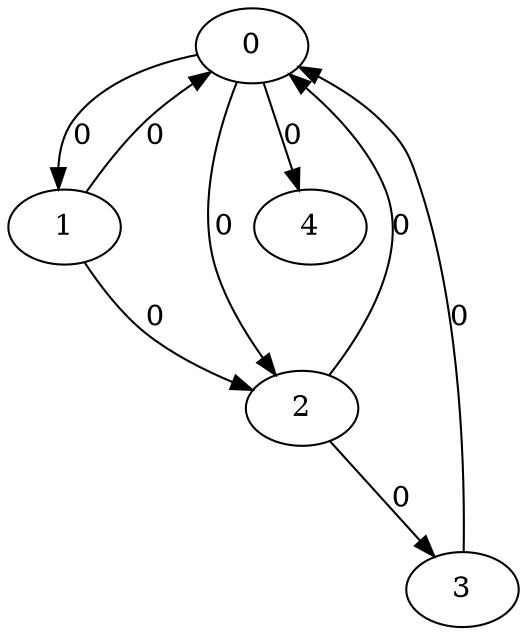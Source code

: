 // Source:693 Canonical: -1 0 0 -1 0 0 -1 0 -1 -1 0 -1 -1 0 -1 0 -1 -1 -1 -1 -1 -1 -1 -1 -1
digraph HRA_from_693_graph_000 {
  0 -> 1 [label="0"];
  0 -> 2 [label="0"];
  1 -> 0 [label="0"];
  1 -> 2 [label="0"];
  2 -> 0 [label="0"];
  2 -> 3 [label="0"];
  3 -> 0 [label="0"];
  0 -> 4 [label="0"];
}

// Source:693 Canonical: -1 0 0 -1 0 0 -1 0 -1 -1 0 -1 -1 0 -1 0 -1 -1 -1 -1 0 -1 -1 -1 -1
digraph HRA_from_693_graph_001 {
  0 -> 1 [label="0"];
  0 -> 2 [label="0"];
  1 -> 0 [label="0"];
  1 -> 2 [label="0"];
  2 -> 0 [label="0"];
  2 -> 3 [label="0"];
  3 -> 0 [label="0"];
  0 -> 4 [label="0"];
  4 -> 0 [label="0"];
}

// Source:693 Canonical: -1 0 0 -1 -1 0 -1 0 -1 0 0 -1 -1 0 -1 0 -1 -1 -1 -1 -1 -1 -1 -1 -1
digraph HRA_from_693_graph_002 {
  0 -> 1 [label="0"];
  0 -> 2 [label="0"];
  1 -> 0 [label="0"];
  1 -> 2 [label="0"];
  2 -> 0 [label="0"];
  2 -> 3 [label="0"];
  3 -> 0 [label="0"];
  1 -> 4 [label="0"];
}

// Source:693 Canonical: -1 0 0 -1 0 0 -1 0 -1 0 0 -1 -1 0 -1 0 -1 -1 -1 -1 -1 -1 -1 -1 -1
digraph HRA_from_693_graph_003 {
  0 -> 1 [label="0"];
  0 -> 2 [label="0"];
  1 -> 0 [label="0"];
  1 -> 2 [label="0"];
  2 -> 0 [label="0"];
  2 -> 3 [label="0"];
  3 -> 0 [label="0"];
  0 -> 4 [label="0"];
  1 -> 4 [label="0"];
}

// Source:693 Canonical: -1 0 0 -1 -1 0 -1 0 -1 0 0 -1 -1 0 -1 0 -1 -1 -1 -1 0 -1 -1 -1 -1
digraph HRA_from_693_graph_004 {
  0 -> 1 [label="0"];
  0 -> 2 [label="0"];
  1 -> 0 [label="0"];
  1 -> 2 [label="0"];
  2 -> 0 [label="0"];
  2 -> 3 [label="0"];
  3 -> 0 [label="0"];
  4 -> 0 [label="0"];
  1 -> 4 [label="0"];
}

// Source:693 Canonical: -1 0 0 -1 0 0 -1 0 -1 0 0 -1 -1 0 -1 0 -1 -1 -1 -1 0 -1 -1 -1 -1
digraph HRA_from_693_graph_005 {
  0 -> 1 [label="0"];
  0 -> 2 [label="0"];
  1 -> 0 [label="0"];
  1 -> 2 [label="0"];
  2 -> 0 [label="0"];
  2 -> 3 [label="0"];
  3 -> 0 [label="0"];
  0 -> 4 [label="0"];
  4 -> 0 [label="0"];
  1 -> 4 [label="0"];
}

// Source:693 Canonical: -1 0 0 -1 0 0 -1 0 -1 -1 0 -1 -1 0 -1 0 -1 -1 -1 -1 -1 0 -1 -1 -1
digraph HRA_from_693_graph_006 {
  0 -> 1 [label="0"];
  0 -> 2 [label="0"];
  1 -> 0 [label="0"];
  1 -> 2 [label="0"];
  2 -> 0 [label="0"];
  2 -> 3 [label="0"];
  3 -> 0 [label="0"];
  0 -> 4 [label="0"];
  4 -> 1 [label="0"];
}

// Source:693 Canonical: -1 0 0 -1 0 0 -1 0 -1 -1 0 -1 -1 0 -1 0 -1 -1 -1 -1 0 0 -1 -1 -1
digraph HRA_from_693_graph_007 {
  0 -> 1 [label="0"];
  0 -> 2 [label="0"];
  1 -> 0 [label="0"];
  1 -> 2 [label="0"];
  2 -> 0 [label="0"];
  2 -> 3 [label="0"];
  3 -> 0 [label="0"];
  0 -> 4 [label="0"];
  4 -> 0 [label="0"];
  4 -> 1 [label="0"];
}

// Source:693 Canonical: -1 0 0 -1 -1 0 -1 0 -1 0 0 -1 -1 0 -1 0 -1 -1 -1 -1 -1 0 -1 -1 -1
digraph HRA_from_693_graph_008 {
  0 -> 1 [label="0"];
  0 -> 2 [label="0"];
  1 -> 0 [label="0"];
  1 -> 2 [label="0"];
  2 -> 0 [label="0"];
  2 -> 3 [label="0"];
  3 -> 0 [label="0"];
  1 -> 4 [label="0"];
  4 -> 1 [label="0"];
}

// Source:693 Canonical: -1 0 0 -1 0 0 -1 0 -1 0 0 -1 -1 0 -1 0 -1 -1 -1 -1 -1 0 -1 -1 -1
digraph HRA_from_693_graph_009 {
  0 -> 1 [label="0"];
  0 -> 2 [label="0"];
  1 -> 0 [label="0"];
  1 -> 2 [label="0"];
  2 -> 0 [label="0"];
  2 -> 3 [label="0"];
  3 -> 0 [label="0"];
  0 -> 4 [label="0"];
  1 -> 4 [label="0"];
  4 -> 1 [label="0"];
}

// Source:693 Canonical: -1 0 0 -1 -1 0 -1 0 -1 0 0 -1 -1 0 -1 0 -1 -1 -1 -1 0 0 -1 -1 -1
digraph HRA_from_693_graph_010 {
  0 -> 1 [label="0"];
  0 -> 2 [label="0"];
  1 -> 0 [label="0"];
  1 -> 2 [label="0"];
  2 -> 0 [label="0"];
  2 -> 3 [label="0"];
  3 -> 0 [label="0"];
  4 -> 0 [label="0"];
  1 -> 4 [label="0"];
  4 -> 1 [label="0"];
}

// Source:693 Canonical: -1 0 0 -1 0 0 -1 0 -1 0 0 -1 -1 0 -1 0 -1 -1 -1 -1 0 0 -1 -1 -1
digraph HRA_from_693_graph_011 {
  0 -> 1 [label="0"];
  0 -> 2 [label="0"];
  1 -> 0 [label="0"];
  1 -> 2 [label="0"];
  2 -> 0 [label="0"];
  2 -> 3 [label="0"];
  3 -> 0 [label="0"];
  0 -> 4 [label="0"];
  4 -> 0 [label="0"];
  1 -> 4 [label="0"];
  4 -> 1 [label="0"];
}

// Source:693 Canonical: -1 0 0 -1 -1 0 -1 0 -1 -1 0 -1 -1 0 0 0 -1 -1 -1 -1 -1 -1 -1 -1 -1
digraph HRA_from_693_graph_012 {
  0 -> 1 [label="0"];
  0 -> 2 [label="0"];
  1 -> 0 [label="0"];
  1 -> 2 [label="0"];
  2 -> 0 [label="0"];
  2 -> 3 [label="0"];
  3 -> 0 [label="0"];
  2 -> 4 [label="0"];
}

// Source:693 Canonical: -1 0 0 -1 0 0 -1 0 -1 -1 0 -1 -1 0 0 0 -1 -1 -1 -1 -1 -1 -1 -1 -1
digraph HRA_from_693_graph_013 {
  0 -> 1 [label="0"];
  0 -> 2 [label="0"];
  1 -> 0 [label="0"];
  1 -> 2 [label="0"];
  2 -> 0 [label="0"];
  2 -> 3 [label="0"];
  3 -> 0 [label="0"];
  0 -> 4 [label="0"];
  2 -> 4 [label="0"];
}

// Source:693 Canonical: -1 0 0 -1 -1 0 -1 0 -1 -1 0 -1 -1 0 0 0 -1 -1 -1 -1 0 -1 -1 -1 -1
digraph HRA_from_693_graph_014 {
  0 -> 1 [label="0"];
  0 -> 2 [label="0"];
  1 -> 0 [label="0"];
  1 -> 2 [label="0"];
  2 -> 0 [label="0"];
  2 -> 3 [label="0"];
  3 -> 0 [label="0"];
  4 -> 0 [label="0"];
  2 -> 4 [label="0"];
}

// Source:693 Canonical: -1 0 0 -1 0 0 -1 0 -1 -1 0 -1 -1 0 0 0 -1 -1 -1 -1 0 -1 -1 -1 -1
digraph HRA_from_693_graph_015 {
  0 -> 1 [label="0"];
  0 -> 2 [label="0"];
  1 -> 0 [label="0"];
  1 -> 2 [label="0"];
  2 -> 0 [label="0"];
  2 -> 3 [label="0"];
  3 -> 0 [label="0"];
  0 -> 4 [label="0"];
  4 -> 0 [label="0"];
  2 -> 4 [label="0"];
}

// Source:693 Canonical: -1 0 0 -1 -1 0 -1 0 -1 0 0 -1 -1 0 0 0 -1 -1 -1 -1 -1 -1 -1 -1 -1
digraph HRA_from_693_graph_016 {
  0 -> 1 [label="0"];
  0 -> 2 [label="0"];
  1 -> 0 [label="0"];
  1 -> 2 [label="0"];
  2 -> 0 [label="0"];
  2 -> 3 [label="0"];
  3 -> 0 [label="0"];
  1 -> 4 [label="0"];
  2 -> 4 [label="0"];
}

// Source:693 Canonical: -1 0 0 -1 0 0 -1 0 -1 0 0 -1 -1 0 0 0 -1 -1 -1 -1 -1 -1 -1 -1 -1
digraph HRA_from_693_graph_017 {
  0 -> 1 [label="0"];
  0 -> 2 [label="0"];
  1 -> 0 [label="0"];
  1 -> 2 [label="0"];
  2 -> 0 [label="0"];
  2 -> 3 [label="0"];
  3 -> 0 [label="0"];
  0 -> 4 [label="0"];
  1 -> 4 [label="0"];
  2 -> 4 [label="0"];
}

// Source:693 Canonical: -1 0 0 -1 -1 0 -1 0 -1 0 0 -1 -1 0 0 0 -1 -1 -1 -1 0 -1 -1 -1 -1
digraph HRA_from_693_graph_018 {
  0 -> 1 [label="0"];
  0 -> 2 [label="0"];
  1 -> 0 [label="0"];
  1 -> 2 [label="0"];
  2 -> 0 [label="0"];
  2 -> 3 [label="0"];
  3 -> 0 [label="0"];
  4 -> 0 [label="0"];
  1 -> 4 [label="0"];
  2 -> 4 [label="0"];
}

// Source:693 Canonical: -1 0 0 -1 0 0 -1 0 -1 0 0 -1 -1 0 0 0 -1 -1 -1 -1 0 -1 -1 -1 -1
digraph HRA_from_693_graph_019 {
  0 -> 1 [label="0"];
  0 -> 2 [label="0"];
  1 -> 0 [label="0"];
  1 -> 2 [label="0"];
  2 -> 0 [label="0"];
  2 -> 3 [label="0"];
  3 -> 0 [label="0"];
  0 -> 4 [label="0"];
  4 -> 0 [label="0"];
  1 -> 4 [label="0"];
  2 -> 4 [label="0"];
}

// Source:693 Canonical: -1 0 0 -1 -1 0 -1 0 -1 -1 0 -1 -1 0 0 0 -1 -1 -1 -1 -1 0 -1 -1 -1
digraph HRA_from_693_graph_020 {
  0 -> 1 [label="0"];
  0 -> 2 [label="0"];
  1 -> 0 [label="0"];
  1 -> 2 [label="0"];
  2 -> 0 [label="0"];
  2 -> 3 [label="0"];
  3 -> 0 [label="0"];
  4 -> 1 [label="0"];
  2 -> 4 [label="0"];
}

// Source:693 Canonical: -1 0 0 -1 0 0 -1 0 -1 -1 0 -1 -1 0 0 0 -1 -1 -1 -1 -1 0 -1 -1 -1
digraph HRA_from_693_graph_021 {
  0 -> 1 [label="0"];
  0 -> 2 [label="0"];
  1 -> 0 [label="0"];
  1 -> 2 [label="0"];
  2 -> 0 [label="0"];
  2 -> 3 [label="0"];
  3 -> 0 [label="0"];
  0 -> 4 [label="0"];
  4 -> 1 [label="0"];
  2 -> 4 [label="0"];
}

// Source:693 Canonical: -1 0 0 -1 -1 0 -1 0 -1 -1 0 -1 -1 0 0 0 -1 -1 -1 -1 0 0 -1 -1 -1
digraph HRA_from_693_graph_022 {
  0 -> 1 [label="0"];
  0 -> 2 [label="0"];
  1 -> 0 [label="0"];
  1 -> 2 [label="0"];
  2 -> 0 [label="0"];
  2 -> 3 [label="0"];
  3 -> 0 [label="0"];
  4 -> 0 [label="0"];
  4 -> 1 [label="0"];
  2 -> 4 [label="0"];
}

// Source:693 Canonical: -1 0 0 -1 0 0 -1 0 -1 -1 0 -1 -1 0 0 0 -1 -1 -1 -1 0 0 -1 -1 -1
digraph HRA_from_693_graph_023 {
  0 -> 1 [label="0"];
  0 -> 2 [label="0"];
  1 -> 0 [label="0"];
  1 -> 2 [label="0"];
  2 -> 0 [label="0"];
  2 -> 3 [label="0"];
  3 -> 0 [label="0"];
  0 -> 4 [label="0"];
  4 -> 0 [label="0"];
  4 -> 1 [label="0"];
  2 -> 4 [label="0"];
}

// Source:693 Canonical: -1 0 0 -1 -1 0 -1 0 -1 0 0 -1 -1 0 0 0 -1 -1 -1 -1 -1 0 -1 -1 -1
digraph HRA_from_693_graph_024 {
  0 -> 1 [label="0"];
  0 -> 2 [label="0"];
  1 -> 0 [label="0"];
  1 -> 2 [label="0"];
  2 -> 0 [label="0"];
  2 -> 3 [label="0"];
  3 -> 0 [label="0"];
  1 -> 4 [label="0"];
  4 -> 1 [label="0"];
  2 -> 4 [label="0"];
}

// Source:693 Canonical: -1 0 0 -1 0 0 -1 0 -1 0 0 -1 -1 0 0 0 -1 -1 -1 -1 -1 0 -1 -1 -1
digraph HRA_from_693_graph_025 {
  0 -> 1 [label="0"];
  0 -> 2 [label="0"];
  1 -> 0 [label="0"];
  1 -> 2 [label="0"];
  2 -> 0 [label="0"];
  2 -> 3 [label="0"];
  3 -> 0 [label="0"];
  0 -> 4 [label="0"];
  1 -> 4 [label="0"];
  4 -> 1 [label="0"];
  2 -> 4 [label="0"];
}

// Source:693 Canonical: -1 0 0 -1 -1 0 -1 0 -1 0 0 -1 -1 0 0 0 -1 -1 -1 -1 0 0 -1 -1 -1
digraph HRA_from_693_graph_026 {
  0 -> 1 [label="0"];
  0 -> 2 [label="0"];
  1 -> 0 [label="0"];
  1 -> 2 [label="0"];
  2 -> 0 [label="0"];
  2 -> 3 [label="0"];
  3 -> 0 [label="0"];
  4 -> 0 [label="0"];
  1 -> 4 [label="0"];
  4 -> 1 [label="0"];
  2 -> 4 [label="0"];
}

// Source:693 Canonical: -1 0 0 -1 0 0 -1 0 -1 0 0 -1 -1 0 0 0 -1 -1 -1 -1 0 0 -1 -1 -1
digraph HRA_from_693_graph_027 {
  0 -> 1 [label="0"];
  0 -> 2 [label="0"];
  1 -> 0 [label="0"];
  1 -> 2 [label="0"];
  2 -> 0 [label="0"];
  2 -> 3 [label="0"];
  3 -> 0 [label="0"];
  0 -> 4 [label="0"];
  4 -> 0 [label="0"];
  1 -> 4 [label="0"];
  4 -> 1 [label="0"];
  2 -> 4 [label="0"];
}

// Source:693 Canonical: -1 0 0 -1 0 0 -1 0 -1 -1 0 -1 -1 0 -1 0 -1 -1 -1 -1 -1 -1 0 -1 -1
digraph HRA_from_693_graph_028 {
  0 -> 1 [label="0"];
  0 -> 2 [label="0"];
  1 -> 0 [label="0"];
  1 -> 2 [label="0"];
  2 -> 0 [label="0"];
  2 -> 3 [label="0"];
  3 -> 0 [label="0"];
  0 -> 4 [label="0"];
  4 -> 2 [label="0"];
}

// Source:693 Canonical: -1 0 0 -1 0 0 -1 0 -1 -1 0 -1 -1 0 -1 0 -1 -1 -1 -1 0 -1 0 -1 -1
digraph HRA_from_693_graph_029 {
  0 -> 1 [label="0"];
  0 -> 2 [label="0"];
  1 -> 0 [label="0"];
  1 -> 2 [label="0"];
  2 -> 0 [label="0"];
  2 -> 3 [label="0"];
  3 -> 0 [label="0"];
  0 -> 4 [label="0"];
  4 -> 0 [label="0"];
  4 -> 2 [label="0"];
}

// Source:693 Canonical: -1 0 0 -1 -1 0 -1 0 -1 0 0 -1 -1 0 -1 0 -1 -1 -1 -1 -1 -1 0 -1 -1
digraph HRA_from_693_graph_030 {
  0 -> 1 [label="0"];
  0 -> 2 [label="0"];
  1 -> 0 [label="0"];
  1 -> 2 [label="0"];
  2 -> 0 [label="0"];
  2 -> 3 [label="0"];
  3 -> 0 [label="0"];
  1 -> 4 [label="0"];
  4 -> 2 [label="0"];
}

// Source:693 Canonical: -1 0 0 -1 0 0 -1 0 -1 0 0 -1 -1 0 -1 0 -1 -1 -1 -1 -1 -1 0 -1 -1
digraph HRA_from_693_graph_031 {
  0 -> 1 [label="0"];
  0 -> 2 [label="0"];
  1 -> 0 [label="0"];
  1 -> 2 [label="0"];
  2 -> 0 [label="0"];
  2 -> 3 [label="0"];
  3 -> 0 [label="0"];
  0 -> 4 [label="0"];
  1 -> 4 [label="0"];
  4 -> 2 [label="0"];
}

// Source:693 Canonical: -1 0 0 -1 -1 0 -1 0 -1 0 0 -1 -1 0 -1 0 -1 -1 -1 -1 0 -1 0 -1 -1
digraph HRA_from_693_graph_032 {
  0 -> 1 [label="0"];
  0 -> 2 [label="0"];
  1 -> 0 [label="0"];
  1 -> 2 [label="0"];
  2 -> 0 [label="0"];
  2 -> 3 [label="0"];
  3 -> 0 [label="0"];
  4 -> 0 [label="0"];
  1 -> 4 [label="0"];
  4 -> 2 [label="0"];
}

// Source:693 Canonical: -1 0 0 -1 0 0 -1 0 -1 0 0 -1 -1 0 -1 0 -1 -1 -1 -1 0 -1 0 -1 -1
digraph HRA_from_693_graph_033 {
  0 -> 1 [label="0"];
  0 -> 2 [label="0"];
  1 -> 0 [label="0"];
  1 -> 2 [label="0"];
  2 -> 0 [label="0"];
  2 -> 3 [label="0"];
  3 -> 0 [label="0"];
  0 -> 4 [label="0"];
  4 -> 0 [label="0"];
  1 -> 4 [label="0"];
  4 -> 2 [label="0"];
}

// Source:693 Canonical: -1 0 0 -1 0 0 -1 0 -1 -1 0 -1 -1 0 -1 0 -1 -1 -1 -1 -1 0 0 -1 -1
digraph HRA_from_693_graph_034 {
  0 -> 1 [label="0"];
  0 -> 2 [label="0"];
  1 -> 0 [label="0"];
  1 -> 2 [label="0"];
  2 -> 0 [label="0"];
  2 -> 3 [label="0"];
  3 -> 0 [label="0"];
  0 -> 4 [label="0"];
  4 -> 1 [label="0"];
  4 -> 2 [label="0"];
}

// Source:693 Canonical: -1 0 0 -1 0 0 -1 0 -1 -1 0 -1 -1 0 -1 0 -1 -1 -1 -1 0 0 0 -1 -1
digraph HRA_from_693_graph_035 {
  0 -> 1 [label="0"];
  0 -> 2 [label="0"];
  1 -> 0 [label="0"];
  1 -> 2 [label="0"];
  2 -> 0 [label="0"];
  2 -> 3 [label="0"];
  3 -> 0 [label="0"];
  0 -> 4 [label="0"];
  4 -> 0 [label="0"];
  4 -> 1 [label="0"];
  4 -> 2 [label="0"];
}

// Source:693 Canonical: -1 0 0 -1 -1 0 -1 0 -1 0 0 -1 -1 0 -1 0 -1 -1 -1 -1 -1 0 0 -1 -1
digraph HRA_from_693_graph_036 {
  0 -> 1 [label="0"];
  0 -> 2 [label="0"];
  1 -> 0 [label="0"];
  1 -> 2 [label="0"];
  2 -> 0 [label="0"];
  2 -> 3 [label="0"];
  3 -> 0 [label="0"];
  1 -> 4 [label="0"];
  4 -> 1 [label="0"];
  4 -> 2 [label="0"];
}

// Source:693 Canonical: -1 0 0 -1 0 0 -1 0 -1 0 0 -1 -1 0 -1 0 -1 -1 -1 -1 -1 0 0 -1 -1
digraph HRA_from_693_graph_037 {
  0 -> 1 [label="0"];
  0 -> 2 [label="0"];
  1 -> 0 [label="0"];
  1 -> 2 [label="0"];
  2 -> 0 [label="0"];
  2 -> 3 [label="0"];
  3 -> 0 [label="0"];
  0 -> 4 [label="0"];
  1 -> 4 [label="0"];
  4 -> 1 [label="0"];
  4 -> 2 [label="0"];
}

// Source:693 Canonical: -1 0 0 -1 -1 0 -1 0 -1 0 0 -1 -1 0 -1 0 -1 -1 -1 -1 0 0 0 -1 -1
digraph HRA_from_693_graph_038 {
  0 -> 1 [label="0"];
  0 -> 2 [label="0"];
  1 -> 0 [label="0"];
  1 -> 2 [label="0"];
  2 -> 0 [label="0"];
  2 -> 3 [label="0"];
  3 -> 0 [label="0"];
  4 -> 0 [label="0"];
  1 -> 4 [label="0"];
  4 -> 1 [label="0"];
  4 -> 2 [label="0"];
}

// Source:693 Canonical: -1 0 0 -1 0 0 -1 0 -1 0 0 -1 -1 0 -1 0 -1 -1 -1 -1 0 0 0 -1 -1
digraph HRA_from_693_graph_039 {
  0 -> 1 [label="0"];
  0 -> 2 [label="0"];
  1 -> 0 [label="0"];
  1 -> 2 [label="0"];
  2 -> 0 [label="0"];
  2 -> 3 [label="0"];
  3 -> 0 [label="0"];
  0 -> 4 [label="0"];
  4 -> 0 [label="0"];
  1 -> 4 [label="0"];
  4 -> 1 [label="0"];
  4 -> 2 [label="0"];
}

// Source:693 Canonical: -1 0 0 -1 -1 0 -1 0 -1 -1 0 -1 -1 0 0 0 -1 -1 -1 -1 -1 -1 0 -1 -1
digraph HRA_from_693_graph_040 {
  0 -> 1 [label="0"];
  0 -> 2 [label="0"];
  1 -> 0 [label="0"];
  1 -> 2 [label="0"];
  2 -> 0 [label="0"];
  2 -> 3 [label="0"];
  3 -> 0 [label="0"];
  2 -> 4 [label="0"];
  4 -> 2 [label="0"];
}

// Source:693 Canonical: -1 0 0 -1 0 0 -1 0 -1 -1 0 -1 -1 0 0 0 -1 -1 -1 -1 -1 -1 0 -1 -1
digraph HRA_from_693_graph_041 {
  0 -> 1 [label="0"];
  0 -> 2 [label="0"];
  1 -> 0 [label="0"];
  1 -> 2 [label="0"];
  2 -> 0 [label="0"];
  2 -> 3 [label="0"];
  3 -> 0 [label="0"];
  0 -> 4 [label="0"];
  2 -> 4 [label="0"];
  4 -> 2 [label="0"];
}

// Source:693 Canonical: -1 0 0 -1 -1 0 -1 0 -1 -1 0 -1 -1 0 0 0 -1 -1 -1 -1 0 -1 0 -1 -1
digraph HRA_from_693_graph_042 {
  0 -> 1 [label="0"];
  0 -> 2 [label="0"];
  1 -> 0 [label="0"];
  1 -> 2 [label="0"];
  2 -> 0 [label="0"];
  2 -> 3 [label="0"];
  3 -> 0 [label="0"];
  4 -> 0 [label="0"];
  2 -> 4 [label="0"];
  4 -> 2 [label="0"];
}

// Source:693 Canonical: -1 0 0 -1 0 0 -1 0 -1 -1 0 -1 -1 0 0 0 -1 -1 -1 -1 0 -1 0 -1 -1
digraph HRA_from_693_graph_043 {
  0 -> 1 [label="0"];
  0 -> 2 [label="0"];
  1 -> 0 [label="0"];
  1 -> 2 [label="0"];
  2 -> 0 [label="0"];
  2 -> 3 [label="0"];
  3 -> 0 [label="0"];
  0 -> 4 [label="0"];
  4 -> 0 [label="0"];
  2 -> 4 [label="0"];
  4 -> 2 [label="0"];
}

// Source:693 Canonical: -1 0 0 -1 -1 0 -1 0 -1 0 0 -1 -1 0 0 0 -1 -1 -1 -1 -1 -1 0 -1 -1
digraph HRA_from_693_graph_044 {
  0 -> 1 [label="0"];
  0 -> 2 [label="0"];
  1 -> 0 [label="0"];
  1 -> 2 [label="0"];
  2 -> 0 [label="0"];
  2 -> 3 [label="0"];
  3 -> 0 [label="0"];
  1 -> 4 [label="0"];
  2 -> 4 [label="0"];
  4 -> 2 [label="0"];
}

// Source:693 Canonical: -1 0 0 -1 0 0 -1 0 -1 0 0 -1 -1 0 0 0 -1 -1 -1 -1 -1 -1 0 -1 -1
digraph HRA_from_693_graph_045 {
  0 -> 1 [label="0"];
  0 -> 2 [label="0"];
  1 -> 0 [label="0"];
  1 -> 2 [label="0"];
  2 -> 0 [label="0"];
  2 -> 3 [label="0"];
  3 -> 0 [label="0"];
  0 -> 4 [label="0"];
  1 -> 4 [label="0"];
  2 -> 4 [label="0"];
  4 -> 2 [label="0"];
}

// Source:693 Canonical: -1 0 0 -1 -1 0 -1 0 -1 0 0 -1 -1 0 0 0 -1 -1 -1 -1 0 -1 0 -1 -1
digraph HRA_from_693_graph_046 {
  0 -> 1 [label="0"];
  0 -> 2 [label="0"];
  1 -> 0 [label="0"];
  1 -> 2 [label="0"];
  2 -> 0 [label="0"];
  2 -> 3 [label="0"];
  3 -> 0 [label="0"];
  4 -> 0 [label="0"];
  1 -> 4 [label="0"];
  2 -> 4 [label="0"];
  4 -> 2 [label="0"];
}

// Source:693 Canonical: -1 0 0 -1 0 0 -1 0 -1 0 0 -1 -1 0 0 0 -1 -1 -1 -1 0 -1 0 -1 -1
digraph HRA_from_693_graph_047 {
  0 -> 1 [label="0"];
  0 -> 2 [label="0"];
  1 -> 0 [label="0"];
  1 -> 2 [label="0"];
  2 -> 0 [label="0"];
  2 -> 3 [label="0"];
  3 -> 0 [label="0"];
  0 -> 4 [label="0"];
  4 -> 0 [label="0"];
  1 -> 4 [label="0"];
  2 -> 4 [label="0"];
  4 -> 2 [label="0"];
}

// Source:693 Canonical: -1 0 0 -1 -1 0 -1 0 -1 -1 0 -1 -1 0 0 0 -1 -1 -1 -1 -1 0 0 -1 -1
digraph HRA_from_693_graph_048 {
  0 -> 1 [label="0"];
  0 -> 2 [label="0"];
  1 -> 0 [label="0"];
  1 -> 2 [label="0"];
  2 -> 0 [label="0"];
  2 -> 3 [label="0"];
  3 -> 0 [label="0"];
  4 -> 1 [label="0"];
  2 -> 4 [label="0"];
  4 -> 2 [label="0"];
}

// Source:693 Canonical: -1 0 0 -1 0 0 -1 0 -1 -1 0 -1 -1 0 0 0 -1 -1 -1 -1 -1 0 0 -1 -1
digraph HRA_from_693_graph_049 {
  0 -> 1 [label="0"];
  0 -> 2 [label="0"];
  1 -> 0 [label="0"];
  1 -> 2 [label="0"];
  2 -> 0 [label="0"];
  2 -> 3 [label="0"];
  3 -> 0 [label="0"];
  0 -> 4 [label="0"];
  4 -> 1 [label="0"];
  2 -> 4 [label="0"];
  4 -> 2 [label="0"];
}

// Source:693 Canonical: -1 0 0 -1 -1 0 -1 0 -1 -1 0 -1 -1 0 0 0 -1 -1 -1 -1 0 0 0 -1 -1
digraph HRA_from_693_graph_050 {
  0 -> 1 [label="0"];
  0 -> 2 [label="0"];
  1 -> 0 [label="0"];
  1 -> 2 [label="0"];
  2 -> 0 [label="0"];
  2 -> 3 [label="0"];
  3 -> 0 [label="0"];
  4 -> 0 [label="0"];
  4 -> 1 [label="0"];
  2 -> 4 [label="0"];
  4 -> 2 [label="0"];
}

// Source:693 Canonical: -1 0 0 -1 0 0 -1 0 -1 -1 0 -1 -1 0 0 0 -1 -1 -1 -1 0 0 0 -1 -1
digraph HRA_from_693_graph_051 {
  0 -> 1 [label="0"];
  0 -> 2 [label="0"];
  1 -> 0 [label="0"];
  1 -> 2 [label="0"];
  2 -> 0 [label="0"];
  2 -> 3 [label="0"];
  3 -> 0 [label="0"];
  0 -> 4 [label="0"];
  4 -> 0 [label="0"];
  4 -> 1 [label="0"];
  2 -> 4 [label="0"];
  4 -> 2 [label="0"];
}

// Source:693 Canonical: -1 0 0 -1 -1 0 -1 0 -1 0 0 -1 -1 0 0 0 -1 -1 -1 -1 -1 0 0 -1 -1
digraph HRA_from_693_graph_052 {
  0 -> 1 [label="0"];
  0 -> 2 [label="0"];
  1 -> 0 [label="0"];
  1 -> 2 [label="0"];
  2 -> 0 [label="0"];
  2 -> 3 [label="0"];
  3 -> 0 [label="0"];
  1 -> 4 [label="0"];
  4 -> 1 [label="0"];
  2 -> 4 [label="0"];
  4 -> 2 [label="0"];
}

// Source:693 Canonical: -1 0 0 -1 0 0 -1 0 -1 0 0 -1 -1 0 0 0 -1 -1 -1 -1 -1 0 0 -1 -1
digraph HRA_from_693_graph_053 {
  0 -> 1 [label="0"];
  0 -> 2 [label="0"];
  1 -> 0 [label="0"];
  1 -> 2 [label="0"];
  2 -> 0 [label="0"];
  2 -> 3 [label="0"];
  3 -> 0 [label="0"];
  0 -> 4 [label="0"];
  1 -> 4 [label="0"];
  4 -> 1 [label="0"];
  2 -> 4 [label="0"];
  4 -> 2 [label="0"];
}

// Source:693 Canonical: -1 0 0 -1 -1 0 -1 0 -1 0 0 -1 -1 0 0 0 -1 -1 -1 -1 0 0 0 -1 -1
digraph HRA_from_693_graph_054 {
  0 -> 1 [label="0"];
  0 -> 2 [label="0"];
  1 -> 0 [label="0"];
  1 -> 2 [label="0"];
  2 -> 0 [label="0"];
  2 -> 3 [label="0"];
  3 -> 0 [label="0"];
  4 -> 0 [label="0"];
  1 -> 4 [label="0"];
  4 -> 1 [label="0"];
  2 -> 4 [label="0"];
  4 -> 2 [label="0"];
}

// Source:693 Canonical: -1 0 0 -1 0 0 -1 0 -1 0 0 -1 -1 0 0 0 -1 -1 -1 -1 0 0 0 -1 -1
digraph HRA_from_693_graph_055 {
  0 -> 1 [label="0"];
  0 -> 2 [label="0"];
  1 -> 0 [label="0"];
  1 -> 2 [label="0"];
  2 -> 0 [label="0"];
  2 -> 3 [label="0"];
  3 -> 0 [label="0"];
  0 -> 4 [label="0"];
  4 -> 0 [label="0"];
  1 -> 4 [label="0"];
  4 -> 1 [label="0"];
  2 -> 4 [label="0"];
  4 -> 2 [label="0"];
}

// Source:693 Canonical: -1 0 0 -1 -1 0 -1 0 -1 -1 0 -1 -1 0 -1 0 -1 -1 -1 0 -1 -1 -1 -1 -1
digraph HRA_from_693_graph_056 {
  0 -> 1 [label="0"];
  0 -> 2 [label="0"];
  1 -> 0 [label="0"];
  1 -> 2 [label="0"];
  2 -> 0 [label="0"];
  2 -> 3 [label="0"];
  3 -> 0 [label="0"];
  3 -> 4 [label="0"];
}

// Source:693 Canonical: -1 0 0 -1 0 0 -1 0 -1 -1 0 -1 -1 0 -1 0 -1 -1 -1 0 -1 -1 -1 -1 -1
digraph HRA_from_693_graph_057 {
  0 -> 1 [label="0"];
  0 -> 2 [label="0"];
  1 -> 0 [label="0"];
  1 -> 2 [label="0"];
  2 -> 0 [label="0"];
  2 -> 3 [label="0"];
  3 -> 0 [label="0"];
  0 -> 4 [label="0"];
  3 -> 4 [label="0"];
}

// Source:693 Canonical: -1 0 0 -1 -1 0 -1 0 -1 -1 0 -1 -1 0 -1 0 -1 -1 -1 0 0 -1 -1 -1 -1
digraph HRA_from_693_graph_058 {
  0 -> 1 [label="0"];
  0 -> 2 [label="0"];
  1 -> 0 [label="0"];
  1 -> 2 [label="0"];
  2 -> 0 [label="0"];
  2 -> 3 [label="0"];
  3 -> 0 [label="0"];
  4 -> 0 [label="0"];
  3 -> 4 [label="0"];
}

// Source:693 Canonical: -1 0 0 -1 0 0 -1 0 -1 -1 0 -1 -1 0 -1 0 -1 -1 -1 0 0 -1 -1 -1 -1
digraph HRA_from_693_graph_059 {
  0 -> 1 [label="0"];
  0 -> 2 [label="0"];
  1 -> 0 [label="0"];
  1 -> 2 [label="0"];
  2 -> 0 [label="0"];
  2 -> 3 [label="0"];
  3 -> 0 [label="0"];
  0 -> 4 [label="0"];
  4 -> 0 [label="0"];
  3 -> 4 [label="0"];
}

// Source:693 Canonical: -1 0 0 -1 -1 0 -1 0 -1 0 0 -1 -1 0 -1 0 -1 -1 -1 0 -1 -1 -1 -1 -1
digraph HRA_from_693_graph_060 {
  0 -> 1 [label="0"];
  0 -> 2 [label="0"];
  1 -> 0 [label="0"];
  1 -> 2 [label="0"];
  2 -> 0 [label="0"];
  2 -> 3 [label="0"];
  3 -> 0 [label="0"];
  1 -> 4 [label="0"];
  3 -> 4 [label="0"];
}

// Source:693 Canonical: -1 0 0 -1 0 0 -1 0 -1 0 0 -1 -1 0 -1 0 -1 -1 -1 0 -1 -1 -1 -1 -1
digraph HRA_from_693_graph_061 {
  0 -> 1 [label="0"];
  0 -> 2 [label="0"];
  1 -> 0 [label="0"];
  1 -> 2 [label="0"];
  2 -> 0 [label="0"];
  2 -> 3 [label="0"];
  3 -> 0 [label="0"];
  0 -> 4 [label="0"];
  1 -> 4 [label="0"];
  3 -> 4 [label="0"];
}

// Source:693 Canonical: -1 0 0 -1 -1 0 -1 0 -1 0 0 -1 -1 0 -1 0 -1 -1 -1 0 0 -1 -1 -1 -1
digraph HRA_from_693_graph_062 {
  0 -> 1 [label="0"];
  0 -> 2 [label="0"];
  1 -> 0 [label="0"];
  1 -> 2 [label="0"];
  2 -> 0 [label="0"];
  2 -> 3 [label="0"];
  3 -> 0 [label="0"];
  4 -> 0 [label="0"];
  1 -> 4 [label="0"];
  3 -> 4 [label="0"];
}

// Source:693 Canonical: -1 0 0 -1 0 0 -1 0 -1 0 0 -1 -1 0 -1 0 -1 -1 -1 0 0 -1 -1 -1 -1
digraph HRA_from_693_graph_063 {
  0 -> 1 [label="0"];
  0 -> 2 [label="0"];
  1 -> 0 [label="0"];
  1 -> 2 [label="0"];
  2 -> 0 [label="0"];
  2 -> 3 [label="0"];
  3 -> 0 [label="0"];
  0 -> 4 [label="0"];
  4 -> 0 [label="0"];
  1 -> 4 [label="0"];
  3 -> 4 [label="0"];
}

// Source:693 Canonical: -1 0 0 -1 -1 0 -1 0 -1 -1 0 -1 -1 0 -1 0 -1 -1 -1 0 -1 0 -1 -1 -1
digraph HRA_from_693_graph_064 {
  0 -> 1 [label="0"];
  0 -> 2 [label="0"];
  1 -> 0 [label="0"];
  1 -> 2 [label="0"];
  2 -> 0 [label="0"];
  2 -> 3 [label="0"];
  3 -> 0 [label="0"];
  4 -> 1 [label="0"];
  3 -> 4 [label="0"];
}

// Source:693 Canonical: -1 0 0 -1 0 0 -1 0 -1 -1 0 -1 -1 0 -1 0 -1 -1 -1 0 -1 0 -1 -1 -1
digraph HRA_from_693_graph_065 {
  0 -> 1 [label="0"];
  0 -> 2 [label="0"];
  1 -> 0 [label="0"];
  1 -> 2 [label="0"];
  2 -> 0 [label="0"];
  2 -> 3 [label="0"];
  3 -> 0 [label="0"];
  0 -> 4 [label="0"];
  4 -> 1 [label="0"];
  3 -> 4 [label="0"];
}

// Source:693 Canonical: -1 0 0 -1 -1 0 -1 0 -1 -1 0 -1 -1 0 -1 0 -1 -1 -1 0 0 0 -1 -1 -1
digraph HRA_from_693_graph_066 {
  0 -> 1 [label="0"];
  0 -> 2 [label="0"];
  1 -> 0 [label="0"];
  1 -> 2 [label="0"];
  2 -> 0 [label="0"];
  2 -> 3 [label="0"];
  3 -> 0 [label="0"];
  4 -> 0 [label="0"];
  4 -> 1 [label="0"];
  3 -> 4 [label="0"];
}

// Source:693 Canonical: -1 0 0 -1 0 0 -1 0 -1 -1 0 -1 -1 0 -1 0 -1 -1 -1 0 0 0 -1 -1 -1
digraph HRA_from_693_graph_067 {
  0 -> 1 [label="0"];
  0 -> 2 [label="0"];
  1 -> 0 [label="0"];
  1 -> 2 [label="0"];
  2 -> 0 [label="0"];
  2 -> 3 [label="0"];
  3 -> 0 [label="0"];
  0 -> 4 [label="0"];
  4 -> 0 [label="0"];
  4 -> 1 [label="0"];
  3 -> 4 [label="0"];
}

// Source:693 Canonical: -1 0 0 -1 -1 0 -1 0 -1 0 0 -1 -1 0 -1 0 -1 -1 -1 0 -1 0 -1 -1 -1
digraph HRA_from_693_graph_068 {
  0 -> 1 [label="0"];
  0 -> 2 [label="0"];
  1 -> 0 [label="0"];
  1 -> 2 [label="0"];
  2 -> 0 [label="0"];
  2 -> 3 [label="0"];
  3 -> 0 [label="0"];
  1 -> 4 [label="0"];
  4 -> 1 [label="0"];
  3 -> 4 [label="0"];
}

// Source:693 Canonical: -1 0 0 -1 0 0 -1 0 -1 0 0 -1 -1 0 -1 0 -1 -1 -1 0 -1 0 -1 -1 -1
digraph HRA_from_693_graph_069 {
  0 -> 1 [label="0"];
  0 -> 2 [label="0"];
  1 -> 0 [label="0"];
  1 -> 2 [label="0"];
  2 -> 0 [label="0"];
  2 -> 3 [label="0"];
  3 -> 0 [label="0"];
  0 -> 4 [label="0"];
  1 -> 4 [label="0"];
  4 -> 1 [label="0"];
  3 -> 4 [label="0"];
}

// Source:693 Canonical: -1 0 0 -1 -1 0 -1 0 -1 0 0 -1 -1 0 -1 0 -1 -1 -1 0 0 0 -1 -1 -1
digraph HRA_from_693_graph_070 {
  0 -> 1 [label="0"];
  0 -> 2 [label="0"];
  1 -> 0 [label="0"];
  1 -> 2 [label="0"];
  2 -> 0 [label="0"];
  2 -> 3 [label="0"];
  3 -> 0 [label="0"];
  4 -> 0 [label="0"];
  1 -> 4 [label="0"];
  4 -> 1 [label="0"];
  3 -> 4 [label="0"];
}

// Source:693 Canonical: -1 0 0 -1 0 0 -1 0 -1 0 0 -1 -1 0 -1 0 -1 -1 -1 0 0 0 -1 -1 -1
digraph HRA_from_693_graph_071 {
  0 -> 1 [label="0"];
  0 -> 2 [label="0"];
  1 -> 0 [label="0"];
  1 -> 2 [label="0"];
  2 -> 0 [label="0"];
  2 -> 3 [label="0"];
  3 -> 0 [label="0"];
  0 -> 4 [label="0"];
  4 -> 0 [label="0"];
  1 -> 4 [label="0"];
  4 -> 1 [label="0"];
  3 -> 4 [label="0"];
}

// Source:693 Canonical: -1 0 0 -1 -1 0 -1 0 -1 -1 0 -1 -1 0 0 0 -1 -1 -1 0 -1 -1 -1 -1 -1
digraph HRA_from_693_graph_072 {
  0 -> 1 [label="0"];
  0 -> 2 [label="0"];
  1 -> 0 [label="0"];
  1 -> 2 [label="0"];
  2 -> 0 [label="0"];
  2 -> 3 [label="0"];
  3 -> 0 [label="0"];
  2 -> 4 [label="0"];
  3 -> 4 [label="0"];
}

// Source:693 Canonical: -1 0 0 -1 0 0 -1 0 -1 -1 0 -1 -1 0 0 0 -1 -1 -1 0 -1 -1 -1 -1 -1
digraph HRA_from_693_graph_073 {
  0 -> 1 [label="0"];
  0 -> 2 [label="0"];
  1 -> 0 [label="0"];
  1 -> 2 [label="0"];
  2 -> 0 [label="0"];
  2 -> 3 [label="0"];
  3 -> 0 [label="0"];
  0 -> 4 [label="0"];
  2 -> 4 [label="0"];
  3 -> 4 [label="0"];
}

// Source:693 Canonical: -1 0 0 -1 -1 0 -1 0 -1 -1 0 -1 -1 0 0 0 -1 -1 -1 0 0 -1 -1 -1 -1
digraph HRA_from_693_graph_074 {
  0 -> 1 [label="0"];
  0 -> 2 [label="0"];
  1 -> 0 [label="0"];
  1 -> 2 [label="0"];
  2 -> 0 [label="0"];
  2 -> 3 [label="0"];
  3 -> 0 [label="0"];
  4 -> 0 [label="0"];
  2 -> 4 [label="0"];
  3 -> 4 [label="0"];
}

// Source:693 Canonical: -1 0 0 -1 0 0 -1 0 -1 -1 0 -1 -1 0 0 0 -1 -1 -1 0 0 -1 -1 -1 -1
digraph HRA_from_693_graph_075 {
  0 -> 1 [label="0"];
  0 -> 2 [label="0"];
  1 -> 0 [label="0"];
  1 -> 2 [label="0"];
  2 -> 0 [label="0"];
  2 -> 3 [label="0"];
  3 -> 0 [label="0"];
  0 -> 4 [label="0"];
  4 -> 0 [label="0"];
  2 -> 4 [label="0"];
  3 -> 4 [label="0"];
}

// Source:693 Canonical: -1 0 0 -1 -1 0 -1 0 -1 0 0 -1 -1 0 0 0 -1 -1 -1 0 -1 -1 -1 -1 -1
digraph HRA_from_693_graph_076 {
  0 -> 1 [label="0"];
  0 -> 2 [label="0"];
  1 -> 0 [label="0"];
  1 -> 2 [label="0"];
  2 -> 0 [label="0"];
  2 -> 3 [label="0"];
  3 -> 0 [label="0"];
  1 -> 4 [label="0"];
  2 -> 4 [label="0"];
  3 -> 4 [label="0"];
}

// Source:693 Canonical: -1 0 0 -1 0 0 -1 0 -1 0 0 -1 -1 0 0 0 -1 -1 -1 0 -1 -1 -1 -1 -1
digraph HRA_from_693_graph_077 {
  0 -> 1 [label="0"];
  0 -> 2 [label="0"];
  1 -> 0 [label="0"];
  1 -> 2 [label="0"];
  2 -> 0 [label="0"];
  2 -> 3 [label="0"];
  3 -> 0 [label="0"];
  0 -> 4 [label="0"];
  1 -> 4 [label="0"];
  2 -> 4 [label="0"];
  3 -> 4 [label="0"];
}

// Source:693 Canonical: -1 0 0 -1 -1 0 -1 0 -1 0 0 -1 -1 0 0 0 -1 -1 -1 0 0 -1 -1 -1 -1
digraph HRA_from_693_graph_078 {
  0 -> 1 [label="0"];
  0 -> 2 [label="0"];
  1 -> 0 [label="0"];
  1 -> 2 [label="0"];
  2 -> 0 [label="0"];
  2 -> 3 [label="0"];
  3 -> 0 [label="0"];
  4 -> 0 [label="0"];
  1 -> 4 [label="0"];
  2 -> 4 [label="0"];
  3 -> 4 [label="0"];
}

// Source:693 Canonical: -1 0 0 -1 0 0 -1 0 -1 0 0 -1 -1 0 0 0 -1 -1 -1 0 0 -1 -1 -1 -1
digraph HRA_from_693_graph_079 {
  0 -> 1 [label="0"];
  0 -> 2 [label="0"];
  1 -> 0 [label="0"];
  1 -> 2 [label="0"];
  2 -> 0 [label="0"];
  2 -> 3 [label="0"];
  3 -> 0 [label="0"];
  0 -> 4 [label="0"];
  4 -> 0 [label="0"];
  1 -> 4 [label="0"];
  2 -> 4 [label="0"];
  3 -> 4 [label="0"];
}

// Source:693 Canonical: -1 0 0 -1 -1 0 -1 0 -1 -1 0 -1 -1 0 0 0 -1 -1 -1 0 -1 0 -1 -1 -1
digraph HRA_from_693_graph_080 {
  0 -> 1 [label="0"];
  0 -> 2 [label="0"];
  1 -> 0 [label="0"];
  1 -> 2 [label="0"];
  2 -> 0 [label="0"];
  2 -> 3 [label="0"];
  3 -> 0 [label="0"];
  4 -> 1 [label="0"];
  2 -> 4 [label="0"];
  3 -> 4 [label="0"];
}

// Source:693 Canonical: -1 0 0 -1 0 0 -1 0 -1 -1 0 -1 -1 0 0 0 -1 -1 -1 0 -1 0 -1 -1 -1
digraph HRA_from_693_graph_081 {
  0 -> 1 [label="0"];
  0 -> 2 [label="0"];
  1 -> 0 [label="0"];
  1 -> 2 [label="0"];
  2 -> 0 [label="0"];
  2 -> 3 [label="0"];
  3 -> 0 [label="0"];
  0 -> 4 [label="0"];
  4 -> 1 [label="0"];
  2 -> 4 [label="0"];
  3 -> 4 [label="0"];
}

// Source:693 Canonical: -1 0 0 -1 -1 0 -1 0 -1 -1 0 -1 -1 0 0 0 -1 -1 -1 0 0 0 -1 -1 -1
digraph HRA_from_693_graph_082 {
  0 -> 1 [label="0"];
  0 -> 2 [label="0"];
  1 -> 0 [label="0"];
  1 -> 2 [label="0"];
  2 -> 0 [label="0"];
  2 -> 3 [label="0"];
  3 -> 0 [label="0"];
  4 -> 0 [label="0"];
  4 -> 1 [label="0"];
  2 -> 4 [label="0"];
  3 -> 4 [label="0"];
}

// Source:693 Canonical: -1 0 0 -1 0 0 -1 0 -1 -1 0 -1 -1 0 0 0 -1 -1 -1 0 0 0 -1 -1 -1
digraph HRA_from_693_graph_083 {
  0 -> 1 [label="0"];
  0 -> 2 [label="0"];
  1 -> 0 [label="0"];
  1 -> 2 [label="0"];
  2 -> 0 [label="0"];
  2 -> 3 [label="0"];
  3 -> 0 [label="0"];
  0 -> 4 [label="0"];
  4 -> 0 [label="0"];
  4 -> 1 [label="0"];
  2 -> 4 [label="0"];
  3 -> 4 [label="0"];
}

// Source:693 Canonical: -1 0 0 -1 -1 0 -1 0 -1 0 0 -1 -1 0 0 0 -1 -1 -1 0 -1 0 -1 -1 -1
digraph HRA_from_693_graph_084 {
  0 -> 1 [label="0"];
  0 -> 2 [label="0"];
  1 -> 0 [label="0"];
  1 -> 2 [label="0"];
  2 -> 0 [label="0"];
  2 -> 3 [label="0"];
  3 -> 0 [label="0"];
  1 -> 4 [label="0"];
  4 -> 1 [label="0"];
  2 -> 4 [label="0"];
  3 -> 4 [label="0"];
}

// Source:693 Canonical: -1 0 0 -1 0 0 -1 0 -1 0 0 -1 -1 0 0 0 -1 -1 -1 0 -1 0 -1 -1 -1
digraph HRA_from_693_graph_085 {
  0 -> 1 [label="0"];
  0 -> 2 [label="0"];
  1 -> 0 [label="0"];
  1 -> 2 [label="0"];
  2 -> 0 [label="0"];
  2 -> 3 [label="0"];
  3 -> 0 [label="0"];
  0 -> 4 [label="0"];
  1 -> 4 [label="0"];
  4 -> 1 [label="0"];
  2 -> 4 [label="0"];
  3 -> 4 [label="0"];
}

// Source:693 Canonical: -1 0 0 -1 -1 0 -1 0 -1 0 0 -1 -1 0 0 0 -1 -1 -1 0 0 0 -1 -1 -1
digraph HRA_from_693_graph_086 {
  0 -> 1 [label="0"];
  0 -> 2 [label="0"];
  1 -> 0 [label="0"];
  1 -> 2 [label="0"];
  2 -> 0 [label="0"];
  2 -> 3 [label="0"];
  3 -> 0 [label="0"];
  4 -> 0 [label="0"];
  1 -> 4 [label="0"];
  4 -> 1 [label="0"];
  2 -> 4 [label="0"];
  3 -> 4 [label="0"];
}

// Source:693 Canonical: -1 0 0 -1 0 0 -1 0 -1 0 0 -1 -1 0 0 0 -1 -1 -1 0 0 0 -1 -1 -1
digraph HRA_from_693_graph_087 {
  0 -> 1 [label="0"];
  0 -> 2 [label="0"];
  1 -> 0 [label="0"];
  1 -> 2 [label="0"];
  2 -> 0 [label="0"];
  2 -> 3 [label="0"];
  3 -> 0 [label="0"];
  0 -> 4 [label="0"];
  4 -> 0 [label="0"];
  1 -> 4 [label="0"];
  4 -> 1 [label="0"];
  2 -> 4 [label="0"];
  3 -> 4 [label="0"];
}

// Source:693 Canonical: -1 0 0 -1 -1 0 -1 0 -1 -1 0 -1 -1 0 -1 0 -1 -1 -1 0 -1 -1 0 -1 -1
digraph HRA_from_693_graph_088 {
  0 -> 1 [label="0"];
  0 -> 2 [label="0"];
  1 -> 0 [label="0"];
  1 -> 2 [label="0"];
  2 -> 0 [label="0"];
  2 -> 3 [label="0"];
  3 -> 0 [label="0"];
  4 -> 2 [label="0"];
  3 -> 4 [label="0"];
}

// Source:693 Canonical: -1 0 0 -1 0 0 -1 0 -1 -1 0 -1 -1 0 -1 0 -1 -1 -1 0 -1 -1 0 -1 -1
digraph HRA_from_693_graph_089 {
  0 -> 1 [label="0"];
  0 -> 2 [label="0"];
  1 -> 0 [label="0"];
  1 -> 2 [label="0"];
  2 -> 0 [label="0"];
  2 -> 3 [label="0"];
  3 -> 0 [label="0"];
  0 -> 4 [label="0"];
  4 -> 2 [label="0"];
  3 -> 4 [label="0"];
}

// Source:693 Canonical: -1 0 0 -1 -1 0 -1 0 -1 -1 0 -1 -1 0 -1 0 -1 -1 -1 0 0 -1 0 -1 -1
digraph HRA_from_693_graph_090 {
  0 -> 1 [label="0"];
  0 -> 2 [label="0"];
  1 -> 0 [label="0"];
  1 -> 2 [label="0"];
  2 -> 0 [label="0"];
  2 -> 3 [label="0"];
  3 -> 0 [label="0"];
  4 -> 0 [label="0"];
  4 -> 2 [label="0"];
  3 -> 4 [label="0"];
}

// Source:693 Canonical: -1 0 0 -1 0 0 -1 0 -1 -1 0 -1 -1 0 -1 0 -1 -1 -1 0 0 -1 0 -1 -1
digraph HRA_from_693_graph_091 {
  0 -> 1 [label="0"];
  0 -> 2 [label="0"];
  1 -> 0 [label="0"];
  1 -> 2 [label="0"];
  2 -> 0 [label="0"];
  2 -> 3 [label="0"];
  3 -> 0 [label="0"];
  0 -> 4 [label="0"];
  4 -> 0 [label="0"];
  4 -> 2 [label="0"];
  3 -> 4 [label="0"];
}

// Source:693 Canonical: -1 0 0 -1 -1 0 -1 0 -1 0 0 -1 -1 0 -1 0 -1 -1 -1 0 -1 -1 0 -1 -1
digraph HRA_from_693_graph_092 {
  0 -> 1 [label="0"];
  0 -> 2 [label="0"];
  1 -> 0 [label="0"];
  1 -> 2 [label="0"];
  2 -> 0 [label="0"];
  2 -> 3 [label="0"];
  3 -> 0 [label="0"];
  1 -> 4 [label="0"];
  4 -> 2 [label="0"];
  3 -> 4 [label="0"];
}

// Source:693 Canonical: -1 0 0 -1 0 0 -1 0 -1 0 0 -1 -1 0 -1 0 -1 -1 -1 0 -1 -1 0 -1 -1
digraph HRA_from_693_graph_093 {
  0 -> 1 [label="0"];
  0 -> 2 [label="0"];
  1 -> 0 [label="0"];
  1 -> 2 [label="0"];
  2 -> 0 [label="0"];
  2 -> 3 [label="0"];
  3 -> 0 [label="0"];
  0 -> 4 [label="0"];
  1 -> 4 [label="0"];
  4 -> 2 [label="0"];
  3 -> 4 [label="0"];
}

// Source:693 Canonical: -1 0 0 -1 -1 0 -1 0 -1 0 0 -1 -1 0 -1 0 -1 -1 -1 0 0 -1 0 -1 -1
digraph HRA_from_693_graph_094 {
  0 -> 1 [label="0"];
  0 -> 2 [label="0"];
  1 -> 0 [label="0"];
  1 -> 2 [label="0"];
  2 -> 0 [label="0"];
  2 -> 3 [label="0"];
  3 -> 0 [label="0"];
  4 -> 0 [label="0"];
  1 -> 4 [label="0"];
  4 -> 2 [label="0"];
  3 -> 4 [label="0"];
}

// Source:693 Canonical: -1 0 0 -1 0 0 -1 0 -1 0 0 -1 -1 0 -1 0 -1 -1 -1 0 0 -1 0 -1 -1
digraph HRA_from_693_graph_095 {
  0 -> 1 [label="0"];
  0 -> 2 [label="0"];
  1 -> 0 [label="0"];
  1 -> 2 [label="0"];
  2 -> 0 [label="0"];
  2 -> 3 [label="0"];
  3 -> 0 [label="0"];
  0 -> 4 [label="0"];
  4 -> 0 [label="0"];
  1 -> 4 [label="0"];
  4 -> 2 [label="0"];
  3 -> 4 [label="0"];
}

// Source:693 Canonical: -1 0 0 -1 -1 0 -1 0 -1 -1 0 -1 -1 0 -1 0 -1 -1 -1 0 -1 0 0 -1 -1
digraph HRA_from_693_graph_096 {
  0 -> 1 [label="0"];
  0 -> 2 [label="0"];
  1 -> 0 [label="0"];
  1 -> 2 [label="0"];
  2 -> 0 [label="0"];
  2 -> 3 [label="0"];
  3 -> 0 [label="0"];
  4 -> 1 [label="0"];
  4 -> 2 [label="0"];
  3 -> 4 [label="0"];
}

// Source:693 Canonical: -1 0 0 -1 0 0 -1 0 -1 -1 0 -1 -1 0 -1 0 -1 -1 -1 0 -1 0 0 -1 -1
digraph HRA_from_693_graph_097 {
  0 -> 1 [label="0"];
  0 -> 2 [label="0"];
  1 -> 0 [label="0"];
  1 -> 2 [label="0"];
  2 -> 0 [label="0"];
  2 -> 3 [label="0"];
  3 -> 0 [label="0"];
  0 -> 4 [label="0"];
  4 -> 1 [label="0"];
  4 -> 2 [label="0"];
  3 -> 4 [label="0"];
}

// Source:693 Canonical: -1 0 0 -1 -1 0 -1 0 -1 -1 0 -1 -1 0 -1 0 -1 -1 -1 0 0 0 0 -1 -1
digraph HRA_from_693_graph_098 {
  0 -> 1 [label="0"];
  0 -> 2 [label="0"];
  1 -> 0 [label="0"];
  1 -> 2 [label="0"];
  2 -> 0 [label="0"];
  2 -> 3 [label="0"];
  3 -> 0 [label="0"];
  4 -> 0 [label="0"];
  4 -> 1 [label="0"];
  4 -> 2 [label="0"];
  3 -> 4 [label="0"];
}

// Source:693 Canonical: -1 0 0 -1 0 0 -1 0 -1 -1 0 -1 -1 0 -1 0 -1 -1 -1 0 0 0 0 -1 -1
digraph HRA_from_693_graph_099 {
  0 -> 1 [label="0"];
  0 -> 2 [label="0"];
  1 -> 0 [label="0"];
  1 -> 2 [label="0"];
  2 -> 0 [label="0"];
  2 -> 3 [label="0"];
  3 -> 0 [label="0"];
  0 -> 4 [label="0"];
  4 -> 0 [label="0"];
  4 -> 1 [label="0"];
  4 -> 2 [label="0"];
  3 -> 4 [label="0"];
}

// Source:693 Canonical: -1 0 0 -1 -1 0 -1 0 -1 0 0 -1 -1 0 -1 0 -1 -1 -1 0 -1 0 0 -1 -1
digraph HRA_from_693_graph_100 {
  0 -> 1 [label="0"];
  0 -> 2 [label="0"];
  1 -> 0 [label="0"];
  1 -> 2 [label="0"];
  2 -> 0 [label="0"];
  2 -> 3 [label="0"];
  3 -> 0 [label="0"];
  1 -> 4 [label="0"];
  4 -> 1 [label="0"];
  4 -> 2 [label="0"];
  3 -> 4 [label="0"];
}

// Source:693 Canonical: -1 0 0 -1 0 0 -1 0 -1 0 0 -1 -1 0 -1 0 -1 -1 -1 0 -1 0 0 -1 -1
digraph HRA_from_693_graph_101 {
  0 -> 1 [label="0"];
  0 -> 2 [label="0"];
  1 -> 0 [label="0"];
  1 -> 2 [label="0"];
  2 -> 0 [label="0"];
  2 -> 3 [label="0"];
  3 -> 0 [label="0"];
  0 -> 4 [label="0"];
  1 -> 4 [label="0"];
  4 -> 1 [label="0"];
  4 -> 2 [label="0"];
  3 -> 4 [label="0"];
}

// Source:693 Canonical: -1 0 0 -1 -1 0 -1 0 -1 0 0 -1 -1 0 -1 0 -1 -1 -1 0 0 0 0 -1 -1
digraph HRA_from_693_graph_102 {
  0 -> 1 [label="0"];
  0 -> 2 [label="0"];
  1 -> 0 [label="0"];
  1 -> 2 [label="0"];
  2 -> 0 [label="0"];
  2 -> 3 [label="0"];
  3 -> 0 [label="0"];
  4 -> 0 [label="0"];
  1 -> 4 [label="0"];
  4 -> 1 [label="0"];
  4 -> 2 [label="0"];
  3 -> 4 [label="0"];
}

// Source:693 Canonical: -1 0 0 -1 0 0 -1 0 -1 0 0 -1 -1 0 -1 0 -1 -1 -1 0 0 0 0 -1 -1
digraph HRA_from_693_graph_103 {
  0 -> 1 [label="0"];
  0 -> 2 [label="0"];
  1 -> 0 [label="0"];
  1 -> 2 [label="0"];
  2 -> 0 [label="0"];
  2 -> 3 [label="0"];
  3 -> 0 [label="0"];
  0 -> 4 [label="0"];
  4 -> 0 [label="0"];
  1 -> 4 [label="0"];
  4 -> 1 [label="0"];
  4 -> 2 [label="0"];
  3 -> 4 [label="0"];
}

// Source:693 Canonical: -1 0 0 -1 -1 0 -1 0 -1 -1 0 -1 -1 0 0 0 -1 -1 -1 0 -1 -1 0 -1 -1
digraph HRA_from_693_graph_104 {
  0 -> 1 [label="0"];
  0 -> 2 [label="0"];
  1 -> 0 [label="0"];
  1 -> 2 [label="0"];
  2 -> 0 [label="0"];
  2 -> 3 [label="0"];
  3 -> 0 [label="0"];
  2 -> 4 [label="0"];
  4 -> 2 [label="0"];
  3 -> 4 [label="0"];
}

// Source:693 Canonical: -1 0 0 -1 0 0 -1 0 -1 -1 0 -1 -1 0 0 0 -1 -1 -1 0 -1 -1 0 -1 -1
digraph HRA_from_693_graph_105 {
  0 -> 1 [label="0"];
  0 -> 2 [label="0"];
  1 -> 0 [label="0"];
  1 -> 2 [label="0"];
  2 -> 0 [label="0"];
  2 -> 3 [label="0"];
  3 -> 0 [label="0"];
  0 -> 4 [label="0"];
  2 -> 4 [label="0"];
  4 -> 2 [label="0"];
  3 -> 4 [label="0"];
}

// Source:693 Canonical: -1 0 0 -1 -1 0 -1 0 -1 -1 0 -1 -1 0 0 0 -1 -1 -1 0 0 -1 0 -1 -1
digraph HRA_from_693_graph_106 {
  0 -> 1 [label="0"];
  0 -> 2 [label="0"];
  1 -> 0 [label="0"];
  1 -> 2 [label="0"];
  2 -> 0 [label="0"];
  2 -> 3 [label="0"];
  3 -> 0 [label="0"];
  4 -> 0 [label="0"];
  2 -> 4 [label="0"];
  4 -> 2 [label="0"];
  3 -> 4 [label="0"];
}

// Source:693 Canonical: -1 0 0 -1 0 0 -1 0 -1 -1 0 -1 -1 0 0 0 -1 -1 -1 0 0 -1 0 -1 -1
digraph HRA_from_693_graph_107 {
  0 -> 1 [label="0"];
  0 -> 2 [label="0"];
  1 -> 0 [label="0"];
  1 -> 2 [label="0"];
  2 -> 0 [label="0"];
  2 -> 3 [label="0"];
  3 -> 0 [label="0"];
  0 -> 4 [label="0"];
  4 -> 0 [label="0"];
  2 -> 4 [label="0"];
  4 -> 2 [label="0"];
  3 -> 4 [label="0"];
}

// Source:693 Canonical: -1 0 0 -1 -1 0 -1 0 -1 0 0 -1 -1 0 0 0 -1 -1 -1 0 -1 -1 0 -1 -1
digraph HRA_from_693_graph_108 {
  0 -> 1 [label="0"];
  0 -> 2 [label="0"];
  1 -> 0 [label="0"];
  1 -> 2 [label="0"];
  2 -> 0 [label="0"];
  2 -> 3 [label="0"];
  3 -> 0 [label="0"];
  1 -> 4 [label="0"];
  2 -> 4 [label="0"];
  4 -> 2 [label="0"];
  3 -> 4 [label="0"];
}

// Source:693 Canonical: -1 0 0 -1 0 0 -1 0 -1 0 0 -1 -1 0 0 0 -1 -1 -1 0 -1 -1 0 -1 -1
digraph HRA_from_693_graph_109 {
  0 -> 1 [label="0"];
  0 -> 2 [label="0"];
  1 -> 0 [label="0"];
  1 -> 2 [label="0"];
  2 -> 0 [label="0"];
  2 -> 3 [label="0"];
  3 -> 0 [label="0"];
  0 -> 4 [label="0"];
  1 -> 4 [label="0"];
  2 -> 4 [label="0"];
  4 -> 2 [label="0"];
  3 -> 4 [label="0"];
}

// Source:693 Canonical: -1 0 0 -1 -1 0 -1 0 -1 0 0 -1 -1 0 0 0 -1 -1 -1 0 0 -1 0 -1 -1
digraph HRA_from_693_graph_110 {
  0 -> 1 [label="0"];
  0 -> 2 [label="0"];
  1 -> 0 [label="0"];
  1 -> 2 [label="0"];
  2 -> 0 [label="0"];
  2 -> 3 [label="0"];
  3 -> 0 [label="0"];
  4 -> 0 [label="0"];
  1 -> 4 [label="0"];
  2 -> 4 [label="0"];
  4 -> 2 [label="0"];
  3 -> 4 [label="0"];
}

// Source:693 Canonical: -1 0 0 -1 0 0 -1 0 -1 0 0 -1 -1 0 0 0 -1 -1 -1 0 0 -1 0 -1 -1
digraph HRA_from_693_graph_111 {
  0 -> 1 [label="0"];
  0 -> 2 [label="0"];
  1 -> 0 [label="0"];
  1 -> 2 [label="0"];
  2 -> 0 [label="0"];
  2 -> 3 [label="0"];
  3 -> 0 [label="0"];
  0 -> 4 [label="0"];
  4 -> 0 [label="0"];
  1 -> 4 [label="0"];
  2 -> 4 [label="0"];
  4 -> 2 [label="0"];
  3 -> 4 [label="0"];
}

// Source:693 Canonical: -1 0 0 -1 -1 0 -1 0 -1 -1 0 -1 -1 0 0 0 -1 -1 -1 0 -1 0 0 -1 -1
digraph HRA_from_693_graph_112 {
  0 -> 1 [label="0"];
  0 -> 2 [label="0"];
  1 -> 0 [label="0"];
  1 -> 2 [label="0"];
  2 -> 0 [label="0"];
  2 -> 3 [label="0"];
  3 -> 0 [label="0"];
  4 -> 1 [label="0"];
  2 -> 4 [label="0"];
  4 -> 2 [label="0"];
  3 -> 4 [label="0"];
}

// Source:693 Canonical: -1 0 0 -1 0 0 -1 0 -1 -1 0 -1 -1 0 0 0 -1 -1 -1 0 -1 0 0 -1 -1
digraph HRA_from_693_graph_113 {
  0 -> 1 [label="0"];
  0 -> 2 [label="0"];
  1 -> 0 [label="0"];
  1 -> 2 [label="0"];
  2 -> 0 [label="0"];
  2 -> 3 [label="0"];
  3 -> 0 [label="0"];
  0 -> 4 [label="0"];
  4 -> 1 [label="0"];
  2 -> 4 [label="0"];
  4 -> 2 [label="0"];
  3 -> 4 [label="0"];
}

// Source:693 Canonical: -1 0 0 -1 -1 0 -1 0 -1 -1 0 -1 -1 0 0 0 -1 -1 -1 0 0 0 0 -1 -1
digraph HRA_from_693_graph_114 {
  0 -> 1 [label="0"];
  0 -> 2 [label="0"];
  1 -> 0 [label="0"];
  1 -> 2 [label="0"];
  2 -> 0 [label="0"];
  2 -> 3 [label="0"];
  3 -> 0 [label="0"];
  4 -> 0 [label="0"];
  4 -> 1 [label="0"];
  2 -> 4 [label="0"];
  4 -> 2 [label="0"];
  3 -> 4 [label="0"];
}

// Source:693 Canonical: -1 0 0 -1 0 0 -1 0 -1 -1 0 -1 -1 0 0 0 -1 -1 -1 0 0 0 0 -1 -1
digraph HRA_from_693_graph_115 {
  0 -> 1 [label="0"];
  0 -> 2 [label="0"];
  1 -> 0 [label="0"];
  1 -> 2 [label="0"];
  2 -> 0 [label="0"];
  2 -> 3 [label="0"];
  3 -> 0 [label="0"];
  0 -> 4 [label="0"];
  4 -> 0 [label="0"];
  4 -> 1 [label="0"];
  2 -> 4 [label="0"];
  4 -> 2 [label="0"];
  3 -> 4 [label="0"];
}

// Source:693 Canonical: -1 0 0 -1 -1 0 -1 0 -1 0 0 -1 -1 0 0 0 -1 -1 -1 0 -1 0 0 -1 -1
digraph HRA_from_693_graph_116 {
  0 -> 1 [label="0"];
  0 -> 2 [label="0"];
  1 -> 0 [label="0"];
  1 -> 2 [label="0"];
  2 -> 0 [label="0"];
  2 -> 3 [label="0"];
  3 -> 0 [label="0"];
  1 -> 4 [label="0"];
  4 -> 1 [label="0"];
  2 -> 4 [label="0"];
  4 -> 2 [label="0"];
  3 -> 4 [label="0"];
}

// Source:693 Canonical: -1 0 0 -1 0 0 -1 0 -1 0 0 -1 -1 0 0 0 -1 -1 -1 0 -1 0 0 -1 -1
digraph HRA_from_693_graph_117 {
  0 -> 1 [label="0"];
  0 -> 2 [label="0"];
  1 -> 0 [label="0"];
  1 -> 2 [label="0"];
  2 -> 0 [label="0"];
  2 -> 3 [label="0"];
  3 -> 0 [label="0"];
  0 -> 4 [label="0"];
  1 -> 4 [label="0"];
  4 -> 1 [label="0"];
  2 -> 4 [label="0"];
  4 -> 2 [label="0"];
  3 -> 4 [label="0"];
}

// Source:693 Canonical: -1 0 0 -1 -1 0 -1 0 -1 0 0 -1 -1 0 0 0 -1 -1 -1 0 0 0 0 -1 -1
digraph HRA_from_693_graph_118 {
  0 -> 1 [label="0"];
  0 -> 2 [label="0"];
  1 -> 0 [label="0"];
  1 -> 2 [label="0"];
  2 -> 0 [label="0"];
  2 -> 3 [label="0"];
  3 -> 0 [label="0"];
  4 -> 0 [label="0"];
  1 -> 4 [label="0"];
  4 -> 1 [label="0"];
  2 -> 4 [label="0"];
  4 -> 2 [label="0"];
  3 -> 4 [label="0"];
}

// Source:693 Canonical: -1 0 0 -1 0 0 -1 0 -1 0 0 -1 -1 0 0 0 -1 -1 -1 0 0 0 0 -1 -1
digraph HRA_from_693_graph_119 {
  0 -> 1 [label="0"];
  0 -> 2 [label="0"];
  1 -> 0 [label="0"];
  1 -> 2 [label="0"];
  2 -> 0 [label="0"];
  2 -> 3 [label="0"];
  3 -> 0 [label="0"];
  0 -> 4 [label="0"];
  4 -> 0 [label="0"];
  1 -> 4 [label="0"];
  4 -> 1 [label="0"];
  2 -> 4 [label="0"];
  4 -> 2 [label="0"];
  3 -> 4 [label="0"];
}

// Source:693 Canonical: -1 0 0 -1 0 0 -1 0 -1 -1 0 -1 -1 0 -1 0 -1 -1 -1 -1 -1 -1 -1 0 -1
digraph HRA_from_693_graph_120 {
  0 -> 1 [label="0"];
  0 -> 2 [label="0"];
  1 -> 0 [label="0"];
  1 -> 2 [label="0"];
  2 -> 0 [label="0"];
  2 -> 3 [label="0"];
  3 -> 0 [label="0"];
  0 -> 4 [label="0"];
  4 -> 3 [label="0"];
}

// Source:693 Canonical: -1 0 0 -1 0 0 -1 0 -1 -1 0 -1 -1 0 -1 0 -1 -1 -1 -1 0 -1 -1 0 -1
digraph HRA_from_693_graph_121 {
  0 -> 1 [label="0"];
  0 -> 2 [label="0"];
  1 -> 0 [label="0"];
  1 -> 2 [label="0"];
  2 -> 0 [label="0"];
  2 -> 3 [label="0"];
  3 -> 0 [label="0"];
  0 -> 4 [label="0"];
  4 -> 0 [label="0"];
  4 -> 3 [label="0"];
}

// Source:693 Canonical: -1 0 0 -1 -1 0 -1 0 -1 0 0 -1 -1 0 -1 0 -1 -1 -1 -1 -1 -1 -1 0 -1
digraph HRA_from_693_graph_122 {
  0 -> 1 [label="0"];
  0 -> 2 [label="0"];
  1 -> 0 [label="0"];
  1 -> 2 [label="0"];
  2 -> 0 [label="0"];
  2 -> 3 [label="0"];
  3 -> 0 [label="0"];
  1 -> 4 [label="0"];
  4 -> 3 [label="0"];
}

// Source:693 Canonical: -1 0 0 -1 0 0 -1 0 -1 0 0 -1 -1 0 -1 0 -1 -1 -1 -1 -1 -1 -1 0 -1
digraph HRA_from_693_graph_123 {
  0 -> 1 [label="0"];
  0 -> 2 [label="0"];
  1 -> 0 [label="0"];
  1 -> 2 [label="0"];
  2 -> 0 [label="0"];
  2 -> 3 [label="0"];
  3 -> 0 [label="0"];
  0 -> 4 [label="0"];
  1 -> 4 [label="0"];
  4 -> 3 [label="0"];
}

// Source:693 Canonical: -1 0 0 -1 -1 0 -1 0 -1 0 0 -1 -1 0 -1 0 -1 -1 -1 -1 0 -1 -1 0 -1
digraph HRA_from_693_graph_124 {
  0 -> 1 [label="0"];
  0 -> 2 [label="0"];
  1 -> 0 [label="0"];
  1 -> 2 [label="0"];
  2 -> 0 [label="0"];
  2 -> 3 [label="0"];
  3 -> 0 [label="0"];
  4 -> 0 [label="0"];
  1 -> 4 [label="0"];
  4 -> 3 [label="0"];
}

// Source:693 Canonical: -1 0 0 -1 0 0 -1 0 -1 0 0 -1 -1 0 -1 0 -1 -1 -1 -1 0 -1 -1 0 -1
digraph HRA_from_693_graph_125 {
  0 -> 1 [label="0"];
  0 -> 2 [label="0"];
  1 -> 0 [label="0"];
  1 -> 2 [label="0"];
  2 -> 0 [label="0"];
  2 -> 3 [label="0"];
  3 -> 0 [label="0"];
  0 -> 4 [label="0"];
  4 -> 0 [label="0"];
  1 -> 4 [label="0"];
  4 -> 3 [label="0"];
}

// Source:693 Canonical: -1 0 0 -1 0 0 -1 0 -1 -1 0 -1 -1 0 -1 0 -1 -1 -1 -1 -1 0 -1 0 -1
digraph HRA_from_693_graph_126 {
  0 -> 1 [label="0"];
  0 -> 2 [label="0"];
  1 -> 0 [label="0"];
  1 -> 2 [label="0"];
  2 -> 0 [label="0"];
  2 -> 3 [label="0"];
  3 -> 0 [label="0"];
  0 -> 4 [label="0"];
  4 -> 1 [label="0"];
  4 -> 3 [label="0"];
}

// Source:693 Canonical: -1 0 0 -1 0 0 -1 0 -1 -1 0 -1 -1 0 -1 0 -1 -1 -1 -1 0 0 -1 0 -1
digraph HRA_from_693_graph_127 {
  0 -> 1 [label="0"];
  0 -> 2 [label="0"];
  1 -> 0 [label="0"];
  1 -> 2 [label="0"];
  2 -> 0 [label="0"];
  2 -> 3 [label="0"];
  3 -> 0 [label="0"];
  0 -> 4 [label="0"];
  4 -> 0 [label="0"];
  4 -> 1 [label="0"];
  4 -> 3 [label="0"];
}

// Source:693 Canonical: -1 0 0 -1 -1 0 -1 0 -1 0 0 -1 -1 0 -1 0 -1 -1 -1 -1 -1 0 -1 0 -1
digraph HRA_from_693_graph_128 {
  0 -> 1 [label="0"];
  0 -> 2 [label="0"];
  1 -> 0 [label="0"];
  1 -> 2 [label="0"];
  2 -> 0 [label="0"];
  2 -> 3 [label="0"];
  3 -> 0 [label="0"];
  1 -> 4 [label="0"];
  4 -> 1 [label="0"];
  4 -> 3 [label="0"];
}

// Source:693 Canonical: -1 0 0 -1 0 0 -1 0 -1 0 0 -1 -1 0 -1 0 -1 -1 -1 -1 -1 0 -1 0 -1
digraph HRA_from_693_graph_129 {
  0 -> 1 [label="0"];
  0 -> 2 [label="0"];
  1 -> 0 [label="0"];
  1 -> 2 [label="0"];
  2 -> 0 [label="0"];
  2 -> 3 [label="0"];
  3 -> 0 [label="0"];
  0 -> 4 [label="0"];
  1 -> 4 [label="0"];
  4 -> 1 [label="0"];
  4 -> 3 [label="0"];
}

// Source:693 Canonical: -1 0 0 -1 -1 0 -1 0 -1 0 0 -1 -1 0 -1 0 -1 -1 -1 -1 0 0 -1 0 -1
digraph HRA_from_693_graph_130 {
  0 -> 1 [label="0"];
  0 -> 2 [label="0"];
  1 -> 0 [label="0"];
  1 -> 2 [label="0"];
  2 -> 0 [label="0"];
  2 -> 3 [label="0"];
  3 -> 0 [label="0"];
  4 -> 0 [label="0"];
  1 -> 4 [label="0"];
  4 -> 1 [label="0"];
  4 -> 3 [label="0"];
}

// Source:693 Canonical: -1 0 0 -1 0 0 -1 0 -1 0 0 -1 -1 0 -1 0 -1 -1 -1 -1 0 0 -1 0 -1
digraph HRA_from_693_graph_131 {
  0 -> 1 [label="0"];
  0 -> 2 [label="0"];
  1 -> 0 [label="0"];
  1 -> 2 [label="0"];
  2 -> 0 [label="0"];
  2 -> 3 [label="0"];
  3 -> 0 [label="0"];
  0 -> 4 [label="0"];
  4 -> 0 [label="0"];
  1 -> 4 [label="0"];
  4 -> 1 [label="0"];
  4 -> 3 [label="0"];
}

// Source:693 Canonical: -1 0 0 -1 -1 0 -1 0 -1 -1 0 -1 -1 0 0 0 -1 -1 -1 -1 -1 -1 -1 0 -1
digraph HRA_from_693_graph_132 {
  0 -> 1 [label="0"];
  0 -> 2 [label="0"];
  1 -> 0 [label="0"];
  1 -> 2 [label="0"];
  2 -> 0 [label="0"];
  2 -> 3 [label="0"];
  3 -> 0 [label="0"];
  2 -> 4 [label="0"];
  4 -> 3 [label="0"];
}

// Source:693 Canonical: -1 0 0 -1 0 0 -1 0 -1 -1 0 -1 -1 0 0 0 -1 -1 -1 -1 -1 -1 -1 0 -1
digraph HRA_from_693_graph_133 {
  0 -> 1 [label="0"];
  0 -> 2 [label="0"];
  1 -> 0 [label="0"];
  1 -> 2 [label="0"];
  2 -> 0 [label="0"];
  2 -> 3 [label="0"];
  3 -> 0 [label="0"];
  0 -> 4 [label="0"];
  2 -> 4 [label="0"];
  4 -> 3 [label="0"];
}

// Source:693 Canonical: -1 0 0 -1 -1 0 -1 0 -1 -1 0 -1 -1 0 0 0 -1 -1 -1 -1 0 -1 -1 0 -1
digraph HRA_from_693_graph_134 {
  0 -> 1 [label="0"];
  0 -> 2 [label="0"];
  1 -> 0 [label="0"];
  1 -> 2 [label="0"];
  2 -> 0 [label="0"];
  2 -> 3 [label="0"];
  3 -> 0 [label="0"];
  4 -> 0 [label="0"];
  2 -> 4 [label="0"];
  4 -> 3 [label="0"];
}

// Source:693 Canonical: -1 0 0 -1 0 0 -1 0 -1 -1 0 -1 -1 0 0 0 -1 -1 -1 -1 0 -1 -1 0 -1
digraph HRA_from_693_graph_135 {
  0 -> 1 [label="0"];
  0 -> 2 [label="0"];
  1 -> 0 [label="0"];
  1 -> 2 [label="0"];
  2 -> 0 [label="0"];
  2 -> 3 [label="0"];
  3 -> 0 [label="0"];
  0 -> 4 [label="0"];
  4 -> 0 [label="0"];
  2 -> 4 [label="0"];
  4 -> 3 [label="0"];
}

// Source:693 Canonical: -1 0 0 -1 -1 0 -1 0 -1 0 0 -1 -1 0 0 0 -1 -1 -1 -1 -1 -1 -1 0 -1
digraph HRA_from_693_graph_136 {
  0 -> 1 [label="0"];
  0 -> 2 [label="0"];
  1 -> 0 [label="0"];
  1 -> 2 [label="0"];
  2 -> 0 [label="0"];
  2 -> 3 [label="0"];
  3 -> 0 [label="0"];
  1 -> 4 [label="0"];
  2 -> 4 [label="0"];
  4 -> 3 [label="0"];
}

// Source:693 Canonical: -1 0 0 -1 0 0 -1 0 -1 0 0 -1 -1 0 0 0 -1 -1 -1 -1 -1 -1 -1 0 -1
digraph HRA_from_693_graph_137 {
  0 -> 1 [label="0"];
  0 -> 2 [label="0"];
  1 -> 0 [label="0"];
  1 -> 2 [label="0"];
  2 -> 0 [label="0"];
  2 -> 3 [label="0"];
  3 -> 0 [label="0"];
  0 -> 4 [label="0"];
  1 -> 4 [label="0"];
  2 -> 4 [label="0"];
  4 -> 3 [label="0"];
}

// Source:693 Canonical: -1 0 0 -1 -1 0 -1 0 -1 0 0 -1 -1 0 0 0 -1 -1 -1 -1 0 -1 -1 0 -1
digraph HRA_from_693_graph_138 {
  0 -> 1 [label="0"];
  0 -> 2 [label="0"];
  1 -> 0 [label="0"];
  1 -> 2 [label="0"];
  2 -> 0 [label="0"];
  2 -> 3 [label="0"];
  3 -> 0 [label="0"];
  4 -> 0 [label="0"];
  1 -> 4 [label="0"];
  2 -> 4 [label="0"];
  4 -> 3 [label="0"];
}

// Source:693 Canonical: -1 0 0 -1 0 0 -1 0 -1 0 0 -1 -1 0 0 0 -1 -1 -1 -1 0 -1 -1 0 -1
digraph HRA_from_693_graph_139 {
  0 -> 1 [label="0"];
  0 -> 2 [label="0"];
  1 -> 0 [label="0"];
  1 -> 2 [label="0"];
  2 -> 0 [label="0"];
  2 -> 3 [label="0"];
  3 -> 0 [label="0"];
  0 -> 4 [label="0"];
  4 -> 0 [label="0"];
  1 -> 4 [label="0"];
  2 -> 4 [label="0"];
  4 -> 3 [label="0"];
}

// Source:693 Canonical: -1 0 0 -1 -1 0 -1 0 -1 -1 0 -1 -1 0 0 0 -1 -1 -1 -1 -1 0 -1 0 -1
digraph HRA_from_693_graph_140 {
  0 -> 1 [label="0"];
  0 -> 2 [label="0"];
  1 -> 0 [label="0"];
  1 -> 2 [label="0"];
  2 -> 0 [label="0"];
  2 -> 3 [label="0"];
  3 -> 0 [label="0"];
  4 -> 1 [label="0"];
  2 -> 4 [label="0"];
  4 -> 3 [label="0"];
}

// Source:693 Canonical: -1 0 0 -1 0 0 -1 0 -1 -1 0 -1 -1 0 0 0 -1 -1 -1 -1 -1 0 -1 0 -1
digraph HRA_from_693_graph_141 {
  0 -> 1 [label="0"];
  0 -> 2 [label="0"];
  1 -> 0 [label="0"];
  1 -> 2 [label="0"];
  2 -> 0 [label="0"];
  2 -> 3 [label="0"];
  3 -> 0 [label="0"];
  0 -> 4 [label="0"];
  4 -> 1 [label="0"];
  2 -> 4 [label="0"];
  4 -> 3 [label="0"];
}

// Source:693 Canonical: -1 0 0 -1 -1 0 -1 0 -1 -1 0 -1 -1 0 0 0 -1 -1 -1 -1 0 0 -1 0 -1
digraph HRA_from_693_graph_142 {
  0 -> 1 [label="0"];
  0 -> 2 [label="0"];
  1 -> 0 [label="0"];
  1 -> 2 [label="0"];
  2 -> 0 [label="0"];
  2 -> 3 [label="0"];
  3 -> 0 [label="0"];
  4 -> 0 [label="0"];
  4 -> 1 [label="0"];
  2 -> 4 [label="0"];
  4 -> 3 [label="0"];
}

// Source:693 Canonical: -1 0 0 -1 0 0 -1 0 -1 -1 0 -1 -1 0 0 0 -1 -1 -1 -1 0 0 -1 0 -1
digraph HRA_from_693_graph_143 {
  0 -> 1 [label="0"];
  0 -> 2 [label="0"];
  1 -> 0 [label="0"];
  1 -> 2 [label="0"];
  2 -> 0 [label="0"];
  2 -> 3 [label="0"];
  3 -> 0 [label="0"];
  0 -> 4 [label="0"];
  4 -> 0 [label="0"];
  4 -> 1 [label="0"];
  2 -> 4 [label="0"];
  4 -> 3 [label="0"];
}

// Source:693 Canonical: -1 0 0 -1 -1 0 -1 0 -1 0 0 -1 -1 0 0 0 -1 -1 -1 -1 -1 0 -1 0 -1
digraph HRA_from_693_graph_144 {
  0 -> 1 [label="0"];
  0 -> 2 [label="0"];
  1 -> 0 [label="0"];
  1 -> 2 [label="0"];
  2 -> 0 [label="0"];
  2 -> 3 [label="0"];
  3 -> 0 [label="0"];
  1 -> 4 [label="0"];
  4 -> 1 [label="0"];
  2 -> 4 [label="0"];
  4 -> 3 [label="0"];
}

// Source:693 Canonical: -1 0 0 -1 0 0 -1 0 -1 0 0 -1 -1 0 0 0 -1 -1 -1 -1 -1 0 -1 0 -1
digraph HRA_from_693_graph_145 {
  0 -> 1 [label="0"];
  0 -> 2 [label="0"];
  1 -> 0 [label="0"];
  1 -> 2 [label="0"];
  2 -> 0 [label="0"];
  2 -> 3 [label="0"];
  3 -> 0 [label="0"];
  0 -> 4 [label="0"];
  1 -> 4 [label="0"];
  4 -> 1 [label="0"];
  2 -> 4 [label="0"];
  4 -> 3 [label="0"];
}

// Source:693 Canonical: -1 0 0 -1 -1 0 -1 0 -1 0 0 -1 -1 0 0 0 -1 -1 -1 -1 0 0 -1 0 -1
digraph HRA_from_693_graph_146 {
  0 -> 1 [label="0"];
  0 -> 2 [label="0"];
  1 -> 0 [label="0"];
  1 -> 2 [label="0"];
  2 -> 0 [label="0"];
  2 -> 3 [label="0"];
  3 -> 0 [label="0"];
  4 -> 0 [label="0"];
  1 -> 4 [label="0"];
  4 -> 1 [label="0"];
  2 -> 4 [label="0"];
  4 -> 3 [label="0"];
}

// Source:693 Canonical: -1 0 0 -1 0 0 -1 0 -1 0 0 -1 -1 0 0 0 -1 -1 -1 -1 0 0 -1 0 -1
digraph HRA_from_693_graph_147 {
  0 -> 1 [label="0"];
  0 -> 2 [label="0"];
  1 -> 0 [label="0"];
  1 -> 2 [label="0"];
  2 -> 0 [label="0"];
  2 -> 3 [label="0"];
  3 -> 0 [label="0"];
  0 -> 4 [label="0"];
  4 -> 0 [label="0"];
  1 -> 4 [label="0"];
  4 -> 1 [label="0"];
  2 -> 4 [label="0"];
  4 -> 3 [label="0"];
}

// Source:693 Canonical: -1 0 0 -1 0 0 -1 0 -1 -1 0 -1 -1 0 -1 0 -1 -1 -1 -1 -1 -1 0 0 -1
digraph HRA_from_693_graph_148 {
  0 -> 1 [label="0"];
  0 -> 2 [label="0"];
  1 -> 0 [label="0"];
  1 -> 2 [label="0"];
  2 -> 0 [label="0"];
  2 -> 3 [label="0"];
  3 -> 0 [label="0"];
  0 -> 4 [label="0"];
  4 -> 2 [label="0"];
  4 -> 3 [label="0"];
}

// Source:693 Canonical: -1 0 0 -1 0 0 -1 0 -1 -1 0 -1 -1 0 -1 0 -1 -1 -1 -1 0 -1 0 0 -1
digraph HRA_from_693_graph_149 {
  0 -> 1 [label="0"];
  0 -> 2 [label="0"];
  1 -> 0 [label="0"];
  1 -> 2 [label="0"];
  2 -> 0 [label="0"];
  2 -> 3 [label="0"];
  3 -> 0 [label="0"];
  0 -> 4 [label="0"];
  4 -> 0 [label="0"];
  4 -> 2 [label="0"];
  4 -> 3 [label="0"];
}

// Source:693 Canonical: -1 0 0 -1 -1 0 -1 0 -1 0 0 -1 -1 0 -1 0 -1 -1 -1 -1 -1 -1 0 0 -1
digraph HRA_from_693_graph_150 {
  0 -> 1 [label="0"];
  0 -> 2 [label="0"];
  1 -> 0 [label="0"];
  1 -> 2 [label="0"];
  2 -> 0 [label="0"];
  2 -> 3 [label="0"];
  3 -> 0 [label="0"];
  1 -> 4 [label="0"];
  4 -> 2 [label="0"];
  4 -> 3 [label="0"];
}

// Source:693 Canonical: -1 0 0 -1 0 0 -1 0 -1 0 0 -1 -1 0 -1 0 -1 -1 -1 -1 -1 -1 0 0 -1
digraph HRA_from_693_graph_151 {
  0 -> 1 [label="0"];
  0 -> 2 [label="0"];
  1 -> 0 [label="0"];
  1 -> 2 [label="0"];
  2 -> 0 [label="0"];
  2 -> 3 [label="0"];
  3 -> 0 [label="0"];
  0 -> 4 [label="0"];
  1 -> 4 [label="0"];
  4 -> 2 [label="0"];
  4 -> 3 [label="0"];
}

// Source:693 Canonical: -1 0 0 -1 -1 0 -1 0 -1 0 0 -1 -1 0 -1 0 -1 -1 -1 -1 0 -1 0 0 -1
digraph HRA_from_693_graph_152 {
  0 -> 1 [label="0"];
  0 -> 2 [label="0"];
  1 -> 0 [label="0"];
  1 -> 2 [label="0"];
  2 -> 0 [label="0"];
  2 -> 3 [label="0"];
  3 -> 0 [label="0"];
  4 -> 0 [label="0"];
  1 -> 4 [label="0"];
  4 -> 2 [label="0"];
  4 -> 3 [label="0"];
}

// Source:693 Canonical: -1 0 0 -1 0 0 -1 0 -1 0 0 -1 -1 0 -1 0 -1 -1 -1 -1 0 -1 0 0 -1
digraph HRA_from_693_graph_153 {
  0 -> 1 [label="0"];
  0 -> 2 [label="0"];
  1 -> 0 [label="0"];
  1 -> 2 [label="0"];
  2 -> 0 [label="0"];
  2 -> 3 [label="0"];
  3 -> 0 [label="0"];
  0 -> 4 [label="0"];
  4 -> 0 [label="0"];
  1 -> 4 [label="0"];
  4 -> 2 [label="0"];
  4 -> 3 [label="0"];
}

// Source:693 Canonical: -1 0 0 -1 0 0 -1 0 -1 -1 0 -1 -1 0 -1 0 -1 -1 -1 -1 -1 0 0 0 -1
digraph HRA_from_693_graph_154 {
  0 -> 1 [label="0"];
  0 -> 2 [label="0"];
  1 -> 0 [label="0"];
  1 -> 2 [label="0"];
  2 -> 0 [label="0"];
  2 -> 3 [label="0"];
  3 -> 0 [label="0"];
  0 -> 4 [label="0"];
  4 -> 1 [label="0"];
  4 -> 2 [label="0"];
  4 -> 3 [label="0"];
}

// Source:693 Canonical: -1 0 0 -1 0 0 -1 0 -1 -1 0 -1 -1 0 -1 0 -1 -1 -1 -1 0 0 0 0 -1
digraph HRA_from_693_graph_155 {
  0 -> 1 [label="0"];
  0 -> 2 [label="0"];
  1 -> 0 [label="0"];
  1 -> 2 [label="0"];
  2 -> 0 [label="0"];
  2 -> 3 [label="0"];
  3 -> 0 [label="0"];
  0 -> 4 [label="0"];
  4 -> 0 [label="0"];
  4 -> 1 [label="0"];
  4 -> 2 [label="0"];
  4 -> 3 [label="0"];
}

// Source:693 Canonical: -1 0 0 -1 -1 0 -1 0 -1 0 0 -1 -1 0 -1 0 -1 -1 -1 -1 -1 0 0 0 -1
digraph HRA_from_693_graph_156 {
  0 -> 1 [label="0"];
  0 -> 2 [label="0"];
  1 -> 0 [label="0"];
  1 -> 2 [label="0"];
  2 -> 0 [label="0"];
  2 -> 3 [label="0"];
  3 -> 0 [label="0"];
  1 -> 4 [label="0"];
  4 -> 1 [label="0"];
  4 -> 2 [label="0"];
  4 -> 3 [label="0"];
}

// Source:693 Canonical: -1 0 0 -1 0 0 -1 0 -1 0 0 -1 -1 0 -1 0 -1 -1 -1 -1 -1 0 0 0 -1
digraph HRA_from_693_graph_157 {
  0 -> 1 [label="0"];
  0 -> 2 [label="0"];
  1 -> 0 [label="0"];
  1 -> 2 [label="0"];
  2 -> 0 [label="0"];
  2 -> 3 [label="0"];
  3 -> 0 [label="0"];
  0 -> 4 [label="0"];
  1 -> 4 [label="0"];
  4 -> 1 [label="0"];
  4 -> 2 [label="0"];
  4 -> 3 [label="0"];
}

// Source:693 Canonical: -1 0 0 -1 -1 0 -1 0 -1 0 0 -1 -1 0 -1 0 -1 -1 -1 -1 0 0 0 0 -1
digraph HRA_from_693_graph_158 {
  0 -> 1 [label="0"];
  0 -> 2 [label="0"];
  1 -> 0 [label="0"];
  1 -> 2 [label="0"];
  2 -> 0 [label="0"];
  2 -> 3 [label="0"];
  3 -> 0 [label="0"];
  4 -> 0 [label="0"];
  1 -> 4 [label="0"];
  4 -> 1 [label="0"];
  4 -> 2 [label="0"];
  4 -> 3 [label="0"];
}

// Source:693 Canonical: -1 0 0 -1 0 0 -1 0 -1 0 0 -1 -1 0 -1 0 -1 -1 -1 -1 0 0 0 0 -1
digraph HRA_from_693_graph_159 {
  0 -> 1 [label="0"];
  0 -> 2 [label="0"];
  1 -> 0 [label="0"];
  1 -> 2 [label="0"];
  2 -> 0 [label="0"];
  2 -> 3 [label="0"];
  3 -> 0 [label="0"];
  0 -> 4 [label="0"];
  4 -> 0 [label="0"];
  1 -> 4 [label="0"];
  4 -> 1 [label="0"];
  4 -> 2 [label="0"];
  4 -> 3 [label="0"];
}

// Source:693 Canonical: -1 0 0 -1 -1 0 -1 0 -1 -1 0 -1 -1 0 0 0 -1 -1 -1 -1 -1 -1 0 0 -1
digraph HRA_from_693_graph_160 {
  0 -> 1 [label="0"];
  0 -> 2 [label="0"];
  1 -> 0 [label="0"];
  1 -> 2 [label="0"];
  2 -> 0 [label="0"];
  2 -> 3 [label="0"];
  3 -> 0 [label="0"];
  2 -> 4 [label="0"];
  4 -> 2 [label="0"];
  4 -> 3 [label="0"];
}

// Source:693 Canonical: -1 0 0 -1 0 0 -1 0 -1 -1 0 -1 -1 0 0 0 -1 -1 -1 -1 -1 -1 0 0 -1
digraph HRA_from_693_graph_161 {
  0 -> 1 [label="0"];
  0 -> 2 [label="0"];
  1 -> 0 [label="0"];
  1 -> 2 [label="0"];
  2 -> 0 [label="0"];
  2 -> 3 [label="0"];
  3 -> 0 [label="0"];
  0 -> 4 [label="0"];
  2 -> 4 [label="0"];
  4 -> 2 [label="0"];
  4 -> 3 [label="0"];
}

// Source:693 Canonical: -1 0 0 -1 -1 0 -1 0 -1 -1 0 -1 -1 0 0 0 -1 -1 -1 -1 0 -1 0 0 -1
digraph HRA_from_693_graph_162 {
  0 -> 1 [label="0"];
  0 -> 2 [label="0"];
  1 -> 0 [label="0"];
  1 -> 2 [label="0"];
  2 -> 0 [label="0"];
  2 -> 3 [label="0"];
  3 -> 0 [label="0"];
  4 -> 0 [label="0"];
  2 -> 4 [label="0"];
  4 -> 2 [label="0"];
  4 -> 3 [label="0"];
}

// Source:693 Canonical: -1 0 0 -1 0 0 -1 0 -1 -1 0 -1 -1 0 0 0 -1 -1 -1 -1 0 -1 0 0 -1
digraph HRA_from_693_graph_163 {
  0 -> 1 [label="0"];
  0 -> 2 [label="0"];
  1 -> 0 [label="0"];
  1 -> 2 [label="0"];
  2 -> 0 [label="0"];
  2 -> 3 [label="0"];
  3 -> 0 [label="0"];
  0 -> 4 [label="0"];
  4 -> 0 [label="0"];
  2 -> 4 [label="0"];
  4 -> 2 [label="0"];
  4 -> 3 [label="0"];
}

// Source:693 Canonical: -1 0 0 -1 -1 0 -1 0 -1 0 0 -1 -1 0 0 0 -1 -1 -1 -1 -1 -1 0 0 -1
digraph HRA_from_693_graph_164 {
  0 -> 1 [label="0"];
  0 -> 2 [label="0"];
  1 -> 0 [label="0"];
  1 -> 2 [label="0"];
  2 -> 0 [label="0"];
  2 -> 3 [label="0"];
  3 -> 0 [label="0"];
  1 -> 4 [label="0"];
  2 -> 4 [label="0"];
  4 -> 2 [label="0"];
  4 -> 3 [label="0"];
}

// Source:693 Canonical: -1 0 0 -1 0 0 -1 0 -1 0 0 -1 -1 0 0 0 -1 -1 -1 -1 -1 -1 0 0 -1
digraph HRA_from_693_graph_165 {
  0 -> 1 [label="0"];
  0 -> 2 [label="0"];
  1 -> 0 [label="0"];
  1 -> 2 [label="0"];
  2 -> 0 [label="0"];
  2 -> 3 [label="0"];
  3 -> 0 [label="0"];
  0 -> 4 [label="0"];
  1 -> 4 [label="0"];
  2 -> 4 [label="0"];
  4 -> 2 [label="0"];
  4 -> 3 [label="0"];
}

// Source:693 Canonical: -1 0 0 -1 -1 0 -1 0 -1 0 0 -1 -1 0 0 0 -1 -1 -1 -1 0 -1 0 0 -1
digraph HRA_from_693_graph_166 {
  0 -> 1 [label="0"];
  0 -> 2 [label="0"];
  1 -> 0 [label="0"];
  1 -> 2 [label="0"];
  2 -> 0 [label="0"];
  2 -> 3 [label="0"];
  3 -> 0 [label="0"];
  4 -> 0 [label="0"];
  1 -> 4 [label="0"];
  2 -> 4 [label="0"];
  4 -> 2 [label="0"];
  4 -> 3 [label="0"];
}

// Source:693 Canonical: -1 0 0 -1 0 0 -1 0 -1 0 0 -1 -1 0 0 0 -1 -1 -1 -1 0 -1 0 0 -1
digraph HRA_from_693_graph_167 {
  0 -> 1 [label="0"];
  0 -> 2 [label="0"];
  1 -> 0 [label="0"];
  1 -> 2 [label="0"];
  2 -> 0 [label="0"];
  2 -> 3 [label="0"];
  3 -> 0 [label="0"];
  0 -> 4 [label="0"];
  4 -> 0 [label="0"];
  1 -> 4 [label="0"];
  2 -> 4 [label="0"];
  4 -> 2 [label="0"];
  4 -> 3 [label="0"];
}

// Source:693 Canonical: -1 0 0 -1 -1 0 -1 0 -1 -1 0 -1 -1 0 0 0 -1 -1 -1 -1 -1 0 0 0 -1
digraph HRA_from_693_graph_168 {
  0 -> 1 [label="0"];
  0 -> 2 [label="0"];
  1 -> 0 [label="0"];
  1 -> 2 [label="0"];
  2 -> 0 [label="0"];
  2 -> 3 [label="0"];
  3 -> 0 [label="0"];
  4 -> 1 [label="0"];
  2 -> 4 [label="0"];
  4 -> 2 [label="0"];
  4 -> 3 [label="0"];
}

// Source:693 Canonical: -1 0 0 -1 0 0 -1 0 -1 -1 0 -1 -1 0 0 0 -1 -1 -1 -1 -1 0 0 0 -1
digraph HRA_from_693_graph_169 {
  0 -> 1 [label="0"];
  0 -> 2 [label="0"];
  1 -> 0 [label="0"];
  1 -> 2 [label="0"];
  2 -> 0 [label="0"];
  2 -> 3 [label="0"];
  3 -> 0 [label="0"];
  0 -> 4 [label="0"];
  4 -> 1 [label="0"];
  2 -> 4 [label="0"];
  4 -> 2 [label="0"];
  4 -> 3 [label="0"];
}

// Source:693 Canonical: -1 0 0 -1 -1 0 -1 0 -1 -1 0 -1 -1 0 0 0 -1 -1 -1 -1 0 0 0 0 -1
digraph HRA_from_693_graph_170 {
  0 -> 1 [label="0"];
  0 -> 2 [label="0"];
  1 -> 0 [label="0"];
  1 -> 2 [label="0"];
  2 -> 0 [label="0"];
  2 -> 3 [label="0"];
  3 -> 0 [label="0"];
  4 -> 0 [label="0"];
  4 -> 1 [label="0"];
  2 -> 4 [label="0"];
  4 -> 2 [label="0"];
  4 -> 3 [label="0"];
}

// Source:693 Canonical: -1 0 0 -1 0 0 -1 0 -1 -1 0 -1 -1 0 0 0 -1 -1 -1 -1 0 0 0 0 -1
digraph HRA_from_693_graph_171 {
  0 -> 1 [label="0"];
  0 -> 2 [label="0"];
  1 -> 0 [label="0"];
  1 -> 2 [label="0"];
  2 -> 0 [label="0"];
  2 -> 3 [label="0"];
  3 -> 0 [label="0"];
  0 -> 4 [label="0"];
  4 -> 0 [label="0"];
  4 -> 1 [label="0"];
  2 -> 4 [label="0"];
  4 -> 2 [label="0"];
  4 -> 3 [label="0"];
}

// Source:693 Canonical: -1 0 0 -1 -1 0 -1 0 -1 0 0 -1 -1 0 0 0 -1 -1 -1 -1 -1 0 0 0 -1
digraph HRA_from_693_graph_172 {
  0 -> 1 [label="0"];
  0 -> 2 [label="0"];
  1 -> 0 [label="0"];
  1 -> 2 [label="0"];
  2 -> 0 [label="0"];
  2 -> 3 [label="0"];
  3 -> 0 [label="0"];
  1 -> 4 [label="0"];
  4 -> 1 [label="0"];
  2 -> 4 [label="0"];
  4 -> 2 [label="0"];
  4 -> 3 [label="0"];
}

// Source:693 Canonical: -1 0 0 -1 0 0 -1 0 -1 0 0 -1 -1 0 0 0 -1 -1 -1 -1 -1 0 0 0 -1
digraph HRA_from_693_graph_173 {
  0 -> 1 [label="0"];
  0 -> 2 [label="0"];
  1 -> 0 [label="0"];
  1 -> 2 [label="0"];
  2 -> 0 [label="0"];
  2 -> 3 [label="0"];
  3 -> 0 [label="0"];
  0 -> 4 [label="0"];
  1 -> 4 [label="0"];
  4 -> 1 [label="0"];
  2 -> 4 [label="0"];
  4 -> 2 [label="0"];
  4 -> 3 [label="0"];
}

// Source:693 Canonical: -1 0 0 -1 -1 0 -1 0 -1 0 0 -1 -1 0 0 0 -1 -1 -1 -1 0 0 0 0 -1
digraph HRA_from_693_graph_174 {
  0 -> 1 [label="0"];
  0 -> 2 [label="0"];
  1 -> 0 [label="0"];
  1 -> 2 [label="0"];
  2 -> 0 [label="0"];
  2 -> 3 [label="0"];
  3 -> 0 [label="0"];
  4 -> 0 [label="0"];
  1 -> 4 [label="0"];
  4 -> 1 [label="0"];
  2 -> 4 [label="0"];
  4 -> 2 [label="0"];
  4 -> 3 [label="0"];
}

// Source:693 Canonical: -1 0 0 -1 0 0 -1 0 -1 0 0 -1 -1 0 0 0 -1 -1 -1 -1 0 0 0 0 -1
digraph HRA_from_693_graph_175 {
  0 -> 1 [label="0"];
  0 -> 2 [label="0"];
  1 -> 0 [label="0"];
  1 -> 2 [label="0"];
  2 -> 0 [label="0"];
  2 -> 3 [label="0"];
  3 -> 0 [label="0"];
  0 -> 4 [label="0"];
  4 -> 0 [label="0"];
  1 -> 4 [label="0"];
  4 -> 1 [label="0"];
  2 -> 4 [label="0"];
  4 -> 2 [label="0"];
  4 -> 3 [label="0"];
}

// Source:693 Canonical: -1 0 0 -1 -1 0 -1 0 -1 -1 0 -1 -1 0 -1 0 -1 -1 -1 0 -1 -1 -1 0 -1
digraph HRA_from_693_graph_176 {
  0 -> 1 [label="0"];
  0 -> 2 [label="0"];
  1 -> 0 [label="0"];
  1 -> 2 [label="0"];
  2 -> 0 [label="0"];
  2 -> 3 [label="0"];
  3 -> 0 [label="0"];
  3 -> 4 [label="0"];
  4 -> 3 [label="0"];
}

// Source:693 Canonical: -1 0 0 -1 0 0 -1 0 -1 -1 0 -1 -1 0 -1 0 -1 -1 -1 0 -1 -1 -1 0 -1
digraph HRA_from_693_graph_177 {
  0 -> 1 [label="0"];
  0 -> 2 [label="0"];
  1 -> 0 [label="0"];
  1 -> 2 [label="0"];
  2 -> 0 [label="0"];
  2 -> 3 [label="0"];
  3 -> 0 [label="0"];
  0 -> 4 [label="0"];
  3 -> 4 [label="0"];
  4 -> 3 [label="0"];
}

// Source:693 Canonical: -1 0 0 -1 -1 0 -1 0 -1 -1 0 -1 -1 0 -1 0 -1 -1 -1 0 0 -1 -1 0 -1
digraph HRA_from_693_graph_178 {
  0 -> 1 [label="0"];
  0 -> 2 [label="0"];
  1 -> 0 [label="0"];
  1 -> 2 [label="0"];
  2 -> 0 [label="0"];
  2 -> 3 [label="0"];
  3 -> 0 [label="0"];
  4 -> 0 [label="0"];
  3 -> 4 [label="0"];
  4 -> 3 [label="0"];
}

// Source:693 Canonical: -1 0 0 -1 0 0 -1 0 -1 -1 0 -1 -1 0 -1 0 -1 -1 -1 0 0 -1 -1 0 -1
digraph HRA_from_693_graph_179 {
  0 -> 1 [label="0"];
  0 -> 2 [label="0"];
  1 -> 0 [label="0"];
  1 -> 2 [label="0"];
  2 -> 0 [label="0"];
  2 -> 3 [label="0"];
  3 -> 0 [label="0"];
  0 -> 4 [label="0"];
  4 -> 0 [label="0"];
  3 -> 4 [label="0"];
  4 -> 3 [label="0"];
}

// Source:693 Canonical: -1 0 0 -1 -1 0 -1 0 -1 0 0 -1 -1 0 -1 0 -1 -1 -1 0 -1 -1 -1 0 -1
digraph HRA_from_693_graph_180 {
  0 -> 1 [label="0"];
  0 -> 2 [label="0"];
  1 -> 0 [label="0"];
  1 -> 2 [label="0"];
  2 -> 0 [label="0"];
  2 -> 3 [label="0"];
  3 -> 0 [label="0"];
  1 -> 4 [label="0"];
  3 -> 4 [label="0"];
  4 -> 3 [label="0"];
}

// Source:693 Canonical: -1 0 0 -1 0 0 -1 0 -1 0 0 -1 -1 0 -1 0 -1 -1 -1 0 -1 -1 -1 0 -1
digraph HRA_from_693_graph_181 {
  0 -> 1 [label="0"];
  0 -> 2 [label="0"];
  1 -> 0 [label="0"];
  1 -> 2 [label="0"];
  2 -> 0 [label="0"];
  2 -> 3 [label="0"];
  3 -> 0 [label="0"];
  0 -> 4 [label="0"];
  1 -> 4 [label="0"];
  3 -> 4 [label="0"];
  4 -> 3 [label="0"];
}

// Source:693 Canonical: -1 0 0 -1 -1 0 -1 0 -1 0 0 -1 -1 0 -1 0 -1 -1 -1 0 0 -1 -1 0 -1
digraph HRA_from_693_graph_182 {
  0 -> 1 [label="0"];
  0 -> 2 [label="0"];
  1 -> 0 [label="0"];
  1 -> 2 [label="0"];
  2 -> 0 [label="0"];
  2 -> 3 [label="0"];
  3 -> 0 [label="0"];
  4 -> 0 [label="0"];
  1 -> 4 [label="0"];
  3 -> 4 [label="0"];
  4 -> 3 [label="0"];
}

// Source:693 Canonical: -1 0 0 -1 0 0 -1 0 -1 0 0 -1 -1 0 -1 0 -1 -1 -1 0 0 -1 -1 0 -1
digraph HRA_from_693_graph_183 {
  0 -> 1 [label="0"];
  0 -> 2 [label="0"];
  1 -> 0 [label="0"];
  1 -> 2 [label="0"];
  2 -> 0 [label="0"];
  2 -> 3 [label="0"];
  3 -> 0 [label="0"];
  0 -> 4 [label="0"];
  4 -> 0 [label="0"];
  1 -> 4 [label="0"];
  3 -> 4 [label="0"];
  4 -> 3 [label="0"];
}

// Source:693 Canonical: -1 0 0 -1 -1 0 -1 0 -1 -1 0 -1 -1 0 -1 0 -1 -1 -1 0 -1 0 -1 0 -1
digraph HRA_from_693_graph_184 {
  0 -> 1 [label="0"];
  0 -> 2 [label="0"];
  1 -> 0 [label="0"];
  1 -> 2 [label="0"];
  2 -> 0 [label="0"];
  2 -> 3 [label="0"];
  3 -> 0 [label="0"];
  4 -> 1 [label="0"];
  3 -> 4 [label="0"];
  4 -> 3 [label="0"];
}

// Source:693 Canonical: -1 0 0 -1 0 0 -1 0 -1 -1 0 -1 -1 0 -1 0 -1 -1 -1 0 -1 0 -1 0 -1
digraph HRA_from_693_graph_185 {
  0 -> 1 [label="0"];
  0 -> 2 [label="0"];
  1 -> 0 [label="0"];
  1 -> 2 [label="0"];
  2 -> 0 [label="0"];
  2 -> 3 [label="0"];
  3 -> 0 [label="0"];
  0 -> 4 [label="0"];
  4 -> 1 [label="0"];
  3 -> 4 [label="0"];
  4 -> 3 [label="0"];
}

// Source:693 Canonical: -1 0 0 -1 -1 0 -1 0 -1 -1 0 -1 -1 0 -1 0 -1 -1 -1 0 0 0 -1 0 -1
digraph HRA_from_693_graph_186 {
  0 -> 1 [label="0"];
  0 -> 2 [label="0"];
  1 -> 0 [label="0"];
  1 -> 2 [label="0"];
  2 -> 0 [label="0"];
  2 -> 3 [label="0"];
  3 -> 0 [label="0"];
  4 -> 0 [label="0"];
  4 -> 1 [label="0"];
  3 -> 4 [label="0"];
  4 -> 3 [label="0"];
}

// Source:693 Canonical: -1 0 0 -1 0 0 -1 0 -1 -1 0 -1 -1 0 -1 0 -1 -1 -1 0 0 0 -1 0 -1
digraph HRA_from_693_graph_187 {
  0 -> 1 [label="0"];
  0 -> 2 [label="0"];
  1 -> 0 [label="0"];
  1 -> 2 [label="0"];
  2 -> 0 [label="0"];
  2 -> 3 [label="0"];
  3 -> 0 [label="0"];
  0 -> 4 [label="0"];
  4 -> 0 [label="0"];
  4 -> 1 [label="0"];
  3 -> 4 [label="0"];
  4 -> 3 [label="0"];
}

// Source:693 Canonical: -1 0 0 -1 -1 0 -1 0 -1 0 0 -1 -1 0 -1 0 -1 -1 -1 0 -1 0 -1 0 -1
digraph HRA_from_693_graph_188 {
  0 -> 1 [label="0"];
  0 -> 2 [label="0"];
  1 -> 0 [label="0"];
  1 -> 2 [label="0"];
  2 -> 0 [label="0"];
  2 -> 3 [label="0"];
  3 -> 0 [label="0"];
  1 -> 4 [label="0"];
  4 -> 1 [label="0"];
  3 -> 4 [label="0"];
  4 -> 3 [label="0"];
}

// Source:693 Canonical: -1 0 0 -1 0 0 -1 0 -1 0 0 -1 -1 0 -1 0 -1 -1 -1 0 -1 0 -1 0 -1
digraph HRA_from_693_graph_189 {
  0 -> 1 [label="0"];
  0 -> 2 [label="0"];
  1 -> 0 [label="0"];
  1 -> 2 [label="0"];
  2 -> 0 [label="0"];
  2 -> 3 [label="0"];
  3 -> 0 [label="0"];
  0 -> 4 [label="0"];
  1 -> 4 [label="0"];
  4 -> 1 [label="0"];
  3 -> 4 [label="0"];
  4 -> 3 [label="0"];
}

// Source:693 Canonical: -1 0 0 -1 -1 0 -1 0 -1 0 0 -1 -1 0 -1 0 -1 -1 -1 0 0 0 -1 0 -1
digraph HRA_from_693_graph_190 {
  0 -> 1 [label="0"];
  0 -> 2 [label="0"];
  1 -> 0 [label="0"];
  1 -> 2 [label="0"];
  2 -> 0 [label="0"];
  2 -> 3 [label="0"];
  3 -> 0 [label="0"];
  4 -> 0 [label="0"];
  1 -> 4 [label="0"];
  4 -> 1 [label="0"];
  3 -> 4 [label="0"];
  4 -> 3 [label="0"];
}

// Source:693 Canonical: -1 0 0 -1 0 0 -1 0 -1 0 0 -1 -1 0 -1 0 -1 -1 -1 0 0 0 -1 0 -1
digraph HRA_from_693_graph_191 {
  0 -> 1 [label="0"];
  0 -> 2 [label="0"];
  1 -> 0 [label="0"];
  1 -> 2 [label="0"];
  2 -> 0 [label="0"];
  2 -> 3 [label="0"];
  3 -> 0 [label="0"];
  0 -> 4 [label="0"];
  4 -> 0 [label="0"];
  1 -> 4 [label="0"];
  4 -> 1 [label="0"];
  3 -> 4 [label="0"];
  4 -> 3 [label="0"];
}

// Source:693 Canonical: -1 0 0 -1 -1 0 -1 0 -1 -1 0 -1 -1 0 0 0 -1 -1 -1 0 -1 -1 -1 0 -1
digraph HRA_from_693_graph_192 {
  0 -> 1 [label="0"];
  0 -> 2 [label="0"];
  1 -> 0 [label="0"];
  1 -> 2 [label="0"];
  2 -> 0 [label="0"];
  2 -> 3 [label="0"];
  3 -> 0 [label="0"];
  2 -> 4 [label="0"];
  3 -> 4 [label="0"];
  4 -> 3 [label="0"];
}

// Source:693 Canonical: -1 0 0 -1 0 0 -1 0 -1 -1 0 -1 -1 0 0 0 -1 -1 -1 0 -1 -1 -1 0 -1
digraph HRA_from_693_graph_193 {
  0 -> 1 [label="0"];
  0 -> 2 [label="0"];
  1 -> 0 [label="0"];
  1 -> 2 [label="0"];
  2 -> 0 [label="0"];
  2 -> 3 [label="0"];
  3 -> 0 [label="0"];
  0 -> 4 [label="0"];
  2 -> 4 [label="0"];
  3 -> 4 [label="0"];
  4 -> 3 [label="0"];
}

// Source:693 Canonical: -1 0 0 -1 -1 0 -1 0 -1 -1 0 -1 -1 0 0 0 -1 -1 -1 0 0 -1 -1 0 -1
digraph HRA_from_693_graph_194 {
  0 -> 1 [label="0"];
  0 -> 2 [label="0"];
  1 -> 0 [label="0"];
  1 -> 2 [label="0"];
  2 -> 0 [label="0"];
  2 -> 3 [label="0"];
  3 -> 0 [label="0"];
  4 -> 0 [label="0"];
  2 -> 4 [label="0"];
  3 -> 4 [label="0"];
  4 -> 3 [label="0"];
}

// Source:693 Canonical: -1 0 0 -1 0 0 -1 0 -1 -1 0 -1 -1 0 0 0 -1 -1 -1 0 0 -1 -1 0 -1
digraph HRA_from_693_graph_195 {
  0 -> 1 [label="0"];
  0 -> 2 [label="0"];
  1 -> 0 [label="0"];
  1 -> 2 [label="0"];
  2 -> 0 [label="0"];
  2 -> 3 [label="0"];
  3 -> 0 [label="0"];
  0 -> 4 [label="0"];
  4 -> 0 [label="0"];
  2 -> 4 [label="0"];
  3 -> 4 [label="0"];
  4 -> 3 [label="0"];
}

// Source:693 Canonical: -1 0 0 -1 -1 0 -1 0 -1 0 0 -1 -1 0 0 0 -1 -1 -1 0 -1 -1 -1 0 -1
digraph HRA_from_693_graph_196 {
  0 -> 1 [label="0"];
  0 -> 2 [label="0"];
  1 -> 0 [label="0"];
  1 -> 2 [label="0"];
  2 -> 0 [label="0"];
  2 -> 3 [label="0"];
  3 -> 0 [label="0"];
  1 -> 4 [label="0"];
  2 -> 4 [label="0"];
  3 -> 4 [label="0"];
  4 -> 3 [label="0"];
}

// Source:693 Canonical: -1 0 0 -1 0 0 -1 0 -1 0 0 -1 -1 0 0 0 -1 -1 -1 0 -1 -1 -1 0 -1
digraph HRA_from_693_graph_197 {
  0 -> 1 [label="0"];
  0 -> 2 [label="0"];
  1 -> 0 [label="0"];
  1 -> 2 [label="0"];
  2 -> 0 [label="0"];
  2 -> 3 [label="0"];
  3 -> 0 [label="0"];
  0 -> 4 [label="0"];
  1 -> 4 [label="0"];
  2 -> 4 [label="0"];
  3 -> 4 [label="0"];
  4 -> 3 [label="0"];
}

// Source:693 Canonical: -1 0 0 -1 -1 0 -1 0 -1 0 0 -1 -1 0 0 0 -1 -1 -1 0 0 -1 -1 0 -1
digraph HRA_from_693_graph_198 {
  0 -> 1 [label="0"];
  0 -> 2 [label="0"];
  1 -> 0 [label="0"];
  1 -> 2 [label="0"];
  2 -> 0 [label="0"];
  2 -> 3 [label="0"];
  3 -> 0 [label="0"];
  4 -> 0 [label="0"];
  1 -> 4 [label="0"];
  2 -> 4 [label="0"];
  3 -> 4 [label="0"];
  4 -> 3 [label="0"];
}

// Source:693 Canonical: -1 0 0 -1 0 0 -1 0 -1 0 0 -1 -1 0 0 0 -1 -1 -1 0 0 -1 -1 0 -1
digraph HRA_from_693_graph_199 {
  0 -> 1 [label="0"];
  0 -> 2 [label="0"];
  1 -> 0 [label="0"];
  1 -> 2 [label="0"];
  2 -> 0 [label="0"];
  2 -> 3 [label="0"];
  3 -> 0 [label="0"];
  0 -> 4 [label="0"];
  4 -> 0 [label="0"];
  1 -> 4 [label="0"];
  2 -> 4 [label="0"];
  3 -> 4 [label="0"];
  4 -> 3 [label="0"];
}

// Source:693 Canonical: -1 0 0 -1 -1 0 -1 0 -1 -1 0 -1 -1 0 0 0 -1 -1 -1 0 -1 0 -1 0 -1
digraph HRA_from_693_graph_200 {
  0 -> 1 [label="0"];
  0 -> 2 [label="0"];
  1 -> 0 [label="0"];
  1 -> 2 [label="0"];
  2 -> 0 [label="0"];
  2 -> 3 [label="0"];
  3 -> 0 [label="0"];
  4 -> 1 [label="0"];
  2 -> 4 [label="0"];
  3 -> 4 [label="0"];
  4 -> 3 [label="0"];
}

// Source:693 Canonical: -1 0 0 -1 0 0 -1 0 -1 -1 0 -1 -1 0 0 0 -1 -1 -1 0 -1 0 -1 0 -1
digraph HRA_from_693_graph_201 {
  0 -> 1 [label="0"];
  0 -> 2 [label="0"];
  1 -> 0 [label="0"];
  1 -> 2 [label="0"];
  2 -> 0 [label="0"];
  2 -> 3 [label="0"];
  3 -> 0 [label="0"];
  0 -> 4 [label="0"];
  4 -> 1 [label="0"];
  2 -> 4 [label="0"];
  3 -> 4 [label="0"];
  4 -> 3 [label="0"];
}

// Source:693 Canonical: -1 0 0 -1 -1 0 -1 0 -1 -1 0 -1 -1 0 0 0 -1 -1 -1 0 0 0 -1 0 -1
digraph HRA_from_693_graph_202 {
  0 -> 1 [label="0"];
  0 -> 2 [label="0"];
  1 -> 0 [label="0"];
  1 -> 2 [label="0"];
  2 -> 0 [label="0"];
  2 -> 3 [label="0"];
  3 -> 0 [label="0"];
  4 -> 0 [label="0"];
  4 -> 1 [label="0"];
  2 -> 4 [label="0"];
  3 -> 4 [label="0"];
  4 -> 3 [label="0"];
}

// Source:693 Canonical: -1 0 0 -1 0 0 -1 0 -1 -1 0 -1 -1 0 0 0 -1 -1 -1 0 0 0 -1 0 -1
digraph HRA_from_693_graph_203 {
  0 -> 1 [label="0"];
  0 -> 2 [label="0"];
  1 -> 0 [label="0"];
  1 -> 2 [label="0"];
  2 -> 0 [label="0"];
  2 -> 3 [label="0"];
  3 -> 0 [label="0"];
  0 -> 4 [label="0"];
  4 -> 0 [label="0"];
  4 -> 1 [label="0"];
  2 -> 4 [label="0"];
  3 -> 4 [label="0"];
  4 -> 3 [label="0"];
}

// Source:693 Canonical: -1 0 0 -1 -1 0 -1 0 -1 0 0 -1 -1 0 0 0 -1 -1 -1 0 -1 0 -1 0 -1
digraph HRA_from_693_graph_204 {
  0 -> 1 [label="0"];
  0 -> 2 [label="0"];
  1 -> 0 [label="0"];
  1 -> 2 [label="0"];
  2 -> 0 [label="0"];
  2 -> 3 [label="0"];
  3 -> 0 [label="0"];
  1 -> 4 [label="0"];
  4 -> 1 [label="0"];
  2 -> 4 [label="0"];
  3 -> 4 [label="0"];
  4 -> 3 [label="0"];
}

// Source:693 Canonical: -1 0 0 -1 0 0 -1 0 -1 0 0 -1 -1 0 0 0 -1 -1 -1 0 -1 0 -1 0 -1
digraph HRA_from_693_graph_205 {
  0 -> 1 [label="0"];
  0 -> 2 [label="0"];
  1 -> 0 [label="0"];
  1 -> 2 [label="0"];
  2 -> 0 [label="0"];
  2 -> 3 [label="0"];
  3 -> 0 [label="0"];
  0 -> 4 [label="0"];
  1 -> 4 [label="0"];
  4 -> 1 [label="0"];
  2 -> 4 [label="0"];
  3 -> 4 [label="0"];
  4 -> 3 [label="0"];
}

// Source:693 Canonical: -1 0 0 -1 -1 0 -1 0 -1 0 0 -1 -1 0 0 0 -1 -1 -1 0 0 0 -1 0 -1
digraph HRA_from_693_graph_206 {
  0 -> 1 [label="0"];
  0 -> 2 [label="0"];
  1 -> 0 [label="0"];
  1 -> 2 [label="0"];
  2 -> 0 [label="0"];
  2 -> 3 [label="0"];
  3 -> 0 [label="0"];
  4 -> 0 [label="0"];
  1 -> 4 [label="0"];
  4 -> 1 [label="0"];
  2 -> 4 [label="0"];
  3 -> 4 [label="0"];
  4 -> 3 [label="0"];
}

// Source:693 Canonical: -1 0 0 -1 0 0 -1 0 -1 0 0 -1 -1 0 0 0 -1 -1 -1 0 0 0 -1 0 -1
digraph HRA_from_693_graph_207 {
  0 -> 1 [label="0"];
  0 -> 2 [label="0"];
  1 -> 0 [label="0"];
  1 -> 2 [label="0"];
  2 -> 0 [label="0"];
  2 -> 3 [label="0"];
  3 -> 0 [label="0"];
  0 -> 4 [label="0"];
  4 -> 0 [label="0"];
  1 -> 4 [label="0"];
  4 -> 1 [label="0"];
  2 -> 4 [label="0"];
  3 -> 4 [label="0"];
  4 -> 3 [label="0"];
}

// Source:693 Canonical: -1 0 0 -1 -1 0 -1 0 -1 -1 0 -1 -1 0 -1 0 -1 -1 -1 0 -1 -1 0 0 -1
digraph HRA_from_693_graph_208 {
  0 -> 1 [label="0"];
  0 -> 2 [label="0"];
  1 -> 0 [label="0"];
  1 -> 2 [label="0"];
  2 -> 0 [label="0"];
  2 -> 3 [label="0"];
  3 -> 0 [label="0"];
  4 -> 2 [label="0"];
  3 -> 4 [label="0"];
  4 -> 3 [label="0"];
}

// Source:693 Canonical: -1 0 0 -1 0 0 -1 0 -1 -1 0 -1 -1 0 -1 0 -1 -1 -1 0 -1 -1 0 0 -1
digraph HRA_from_693_graph_209 {
  0 -> 1 [label="0"];
  0 -> 2 [label="0"];
  1 -> 0 [label="0"];
  1 -> 2 [label="0"];
  2 -> 0 [label="0"];
  2 -> 3 [label="0"];
  3 -> 0 [label="0"];
  0 -> 4 [label="0"];
  4 -> 2 [label="0"];
  3 -> 4 [label="0"];
  4 -> 3 [label="0"];
}

// Source:693 Canonical: -1 0 0 -1 -1 0 -1 0 -1 -1 0 -1 -1 0 -1 0 -1 -1 -1 0 0 -1 0 0 -1
digraph HRA_from_693_graph_210 {
  0 -> 1 [label="0"];
  0 -> 2 [label="0"];
  1 -> 0 [label="0"];
  1 -> 2 [label="0"];
  2 -> 0 [label="0"];
  2 -> 3 [label="0"];
  3 -> 0 [label="0"];
  4 -> 0 [label="0"];
  4 -> 2 [label="0"];
  3 -> 4 [label="0"];
  4 -> 3 [label="0"];
}

// Source:693 Canonical: -1 0 0 -1 0 0 -1 0 -1 -1 0 -1 -1 0 -1 0 -1 -1 -1 0 0 -1 0 0 -1
digraph HRA_from_693_graph_211 {
  0 -> 1 [label="0"];
  0 -> 2 [label="0"];
  1 -> 0 [label="0"];
  1 -> 2 [label="0"];
  2 -> 0 [label="0"];
  2 -> 3 [label="0"];
  3 -> 0 [label="0"];
  0 -> 4 [label="0"];
  4 -> 0 [label="0"];
  4 -> 2 [label="0"];
  3 -> 4 [label="0"];
  4 -> 3 [label="0"];
}

// Source:693 Canonical: -1 0 0 -1 -1 0 -1 0 -1 0 0 -1 -1 0 -1 0 -1 -1 -1 0 -1 -1 0 0 -1
digraph HRA_from_693_graph_212 {
  0 -> 1 [label="0"];
  0 -> 2 [label="0"];
  1 -> 0 [label="0"];
  1 -> 2 [label="0"];
  2 -> 0 [label="0"];
  2 -> 3 [label="0"];
  3 -> 0 [label="0"];
  1 -> 4 [label="0"];
  4 -> 2 [label="0"];
  3 -> 4 [label="0"];
  4 -> 3 [label="0"];
}

// Source:693 Canonical: -1 0 0 -1 0 0 -1 0 -1 0 0 -1 -1 0 -1 0 -1 -1 -1 0 -1 -1 0 0 -1
digraph HRA_from_693_graph_213 {
  0 -> 1 [label="0"];
  0 -> 2 [label="0"];
  1 -> 0 [label="0"];
  1 -> 2 [label="0"];
  2 -> 0 [label="0"];
  2 -> 3 [label="0"];
  3 -> 0 [label="0"];
  0 -> 4 [label="0"];
  1 -> 4 [label="0"];
  4 -> 2 [label="0"];
  3 -> 4 [label="0"];
  4 -> 3 [label="0"];
}

// Source:693 Canonical: -1 0 0 -1 -1 0 -1 0 -1 0 0 -1 -1 0 -1 0 -1 -1 -1 0 0 -1 0 0 -1
digraph HRA_from_693_graph_214 {
  0 -> 1 [label="0"];
  0 -> 2 [label="0"];
  1 -> 0 [label="0"];
  1 -> 2 [label="0"];
  2 -> 0 [label="0"];
  2 -> 3 [label="0"];
  3 -> 0 [label="0"];
  4 -> 0 [label="0"];
  1 -> 4 [label="0"];
  4 -> 2 [label="0"];
  3 -> 4 [label="0"];
  4 -> 3 [label="0"];
}

// Source:693 Canonical: -1 0 0 -1 0 0 -1 0 -1 0 0 -1 -1 0 -1 0 -1 -1 -1 0 0 -1 0 0 -1
digraph HRA_from_693_graph_215 {
  0 -> 1 [label="0"];
  0 -> 2 [label="0"];
  1 -> 0 [label="0"];
  1 -> 2 [label="0"];
  2 -> 0 [label="0"];
  2 -> 3 [label="0"];
  3 -> 0 [label="0"];
  0 -> 4 [label="0"];
  4 -> 0 [label="0"];
  1 -> 4 [label="0"];
  4 -> 2 [label="0"];
  3 -> 4 [label="0"];
  4 -> 3 [label="0"];
}

// Source:693 Canonical: -1 0 0 -1 -1 0 -1 0 -1 -1 0 -1 -1 0 -1 0 -1 -1 -1 0 -1 0 0 0 -1
digraph HRA_from_693_graph_216 {
  0 -> 1 [label="0"];
  0 -> 2 [label="0"];
  1 -> 0 [label="0"];
  1 -> 2 [label="0"];
  2 -> 0 [label="0"];
  2 -> 3 [label="0"];
  3 -> 0 [label="0"];
  4 -> 1 [label="0"];
  4 -> 2 [label="0"];
  3 -> 4 [label="0"];
  4 -> 3 [label="0"];
}

// Source:693 Canonical: -1 0 0 -1 0 0 -1 0 -1 -1 0 -1 -1 0 -1 0 -1 -1 -1 0 -1 0 0 0 -1
digraph HRA_from_693_graph_217 {
  0 -> 1 [label="0"];
  0 -> 2 [label="0"];
  1 -> 0 [label="0"];
  1 -> 2 [label="0"];
  2 -> 0 [label="0"];
  2 -> 3 [label="0"];
  3 -> 0 [label="0"];
  0 -> 4 [label="0"];
  4 -> 1 [label="0"];
  4 -> 2 [label="0"];
  3 -> 4 [label="0"];
  4 -> 3 [label="0"];
}

// Source:693 Canonical: -1 0 0 -1 -1 0 -1 0 -1 -1 0 -1 -1 0 -1 0 -1 -1 -1 0 0 0 0 0 -1
digraph HRA_from_693_graph_218 {
  0 -> 1 [label="0"];
  0 -> 2 [label="0"];
  1 -> 0 [label="0"];
  1 -> 2 [label="0"];
  2 -> 0 [label="0"];
  2 -> 3 [label="0"];
  3 -> 0 [label="0"];
  4 -> 0 [label="0"];
  4 -> 1 [label="0"];
  4 -> 2 [label="0"];
  3 -> 4 [label="0"];
  4 -> 3 [label="0"];
}

// Source:693 Canonical: -1 0 0 -1 0 0 -1 0 -1 -1 0 -1 -1 0 -1 0 -1 -1 -1 0 0 0 0 0 -1
digraph HRA_from_693_graph_219 {
  0 -> 1 [label="0"];
  0 -> 2 [label="0"];
  1 -> 0 [label="0"];
  1 -> 2 [label="0"];
  2 -> 0 [label="0"];
  2 -> 3 [label="0"];
  3 -> 0 [label="0"];
  0 -> 4 [label="0"];
  4 -> 0 [label="0"];
  4 -> 1 [label="0"];
  4 -> 2 [label="0"];
  3 -> 4 [label="0"];
  4 -> 3 [label="0"];
}

// Source:693 Canonical: -1 0 0 -1 -1 0 -1 0 -1 0 0 -1 -1 0 -1 0 -1 -1 -1 0 -1 0 0 0 -1
digraph HRA_from_693_graph_220 {
  0 -> 1 [label="0"];
  0 -> 2 [label="0"];
  1 -> 0 [label="0"];
  1 -> 2 [label="0"];
  2 -> 0 [label="0"];
  2 -> 3 [label="0"];
  3 -> 0 [label="0"];
  1 -> 4 [label="0"];
  4 -> 1 [label="0"];
  4 -> 2 [label="0"];
  3 -> 4 [label="0"];
  4 -> 3 [label="0"];
}

// Source:693 Canonical: -1 0 0 -1 0 0 -1 0 -1 0 0 -1 -1 0 -1 0 -1 -1 -1 0 -1 0 0 0 -1
digraph HRA_from_693_graph_221 {
  0 -> 1 [label="0"];
  0 -> 2 [label="0"];
  1 -> 0 [label="0"];
  1 -> 2 [label="0"];
  2 -> 0 [label="0"];
  2 -> 3 [label="0"];
  3 -> 0 [label="0"];
  0 -> 4 [label="0"];
  1 -> 4 [label="0"];
  4 -> 1 [label="0"];
  4 -> 2 [label="0"];
  3 -> 4 [label="0"];
  4 -> 3 [label="0"];
}

// Source:693 Canonical: -1 0 0 -1 -1 0 -1 0 -1 0 0 -1 -1 0 -1 0 -1 -1 -1 0 0 0 0 0 -1
digraph HRA_from_693_graph_222 {
  0 -> 1 [label="0"];
  0 -> 2 [label="0"];
  1 -> 0 [label="0"];
  1 -> 2 [label="0"];
  2 -> 0 [label="0"];
  2 -> 3 [label="0"];
  3 -> 0 [label="0"];
  4 -> 0 [label="0"];
  1 -> 4 [label="0"];
  4 -> 1 [label="0"];
  4 -> 2 [label="0"];
  3 -> 4 [label="0"];
  4 -> 3 [label="0"];
}

// Source:693 Canonical: -1 0 0 -1 0 0 -1 0 -1 0 0 -1 -1 0 -1 0 -1 -1 -1 0 0 0 0 0 -1
digraph HRA_from_693_graph_223 {
  0 -> 1 [label="0"];
  0 -> 2 [label="0"];
  1 -> 0 [label="0"];
  1 -> 2 [label="0"];
  2 -> 0 [label="0"];
  2 -> 3 [label="0"];
  3 -> 0 [label="0"];
  0 -> 4 [label="0"];
  4 -> 0 [label="0"];
  1 -> 4 [label="0"];
  4 -> 1 [label="0"];
  4 -> 2 [label="0"];
  3 -> 4 [label="0"];
  4 -> 3 [label="0"];
}

// Source:693 Canonical: -1 0 0 -1 -1 0 -1 0 -1 -1 0 -1 -1 0 0 0 -1 -1 -1 0 -1 -1 0 0 -1
digraph HRA_from_693_graph_224 {
  0 -> 1 [label="0"];
  0 -> 2 [label="0"];
  1 -> 0 [label="0"];
  1 -> 2 [label="0"];
  2 -> 0 [label="0"];
  2 -> 3 [label="0"];
  3 -> 0 [label="0"];
  2 -> 4 [label="0"];
  4 -> 2 [label="0"];
  3 -> 4 [label="0"];
  4 -> 3 [label="0"];
}

// Source:693 Canonical: -1 0 0 -1 0 0 -1 0 -1 -1 0 -1 -1 0 0 0 -1 -1 -1 0 -1 -1 0 0 -1
digraph HRA_from_693_graph_225 {
  0 -> 1 [label="0"];
  0 -> 2 [label="0"];
  1 -> 0 [label="0"];
  1 -> 2 [label="0"];
  2 -> 0 [label="0"];
  2 -> 3 [label="0"];
  3 -> 0 [label="0"];
  0 -> 4 [label="0"];
  2 -> 4 [label="0"];
  4 -> 2 [label="0"];
  3 -> 4 [label="0"];
  4 -> 3 [label="0"];
}

// Source:693 Canonical: -1 0 0 -1 -1 0 -1 0 -1 -1 0 -1 -1 0 0 0 -1 -1 -1 0 0 -1 0 0 -1
digraph HRA_from_693_graph_226 {
  0 -> 1 [label="0"];
  0 -> 2 [label="0"];
  1 -> 0 [label="0"];
  1 -> 2 [label="0"];
  2 -> 0 [label="0"];
  2 -> 3 [label="0"];
  3 -> 0 [label="0"];
  4 -> 0 [label="0"];
  2 -> 4 [label="0"];
  4 -> 2 [label="0"];
  3 -> 4 [label="0"];
  4 -> 3 [label="0"];
}

// Source:693 Canonical: -1 0 0 -1 0 0 -1 0 -1 -1 0 -1 -1 0 0 0 -1 -1 -1 0 0 -1 0 0 -1
digraph HRA_from_693_graph_227 {
  0 -> 1 [label="0"];
  0 -> 2 [label="0"];
  1 -> 0 [label="0"];
  1 -> 2 [label="0"];
  2 -> 0 [label="0"];
  2 -> 3 [label="0"];
  3 -> 0 [label="0"];
  0 -> 4 [label="0"];
  4 -> 0 [label="0"];
  2 -> 4 [label="0"];
  4 -> 2 [label="0"];
  3 -> 4 [label="0"];
  4 -> 3 [label="0"];
}

// Source:693 Canonical: -1 0 0 -1 -1 0 -1 0 -1 0 0 -1 -1 0 0 0 -1 -1 -1 0 -1 -1 0 0 -1
digraph HRA_from_693_graph_228 {
  0 -> 1 [label="0"];
  0 -> 2 [label="0"];
  1 -> 0 [label="0"];
  1 -> 2 [label="0"];
  2 -> 0 [label="0"];
  2 -> 3 [label="0"];
  3 -> 0 [label="0"];
  1 -> 4 [label="0"];
  2 -> 4 [label="0"];
  4 -> 2 [label="0"];
  3 -> 4 [label="0"];
  4 -> 3 [label="0"];
}

// Source:693 Canonical: -1 0 0 -1 0 0 -1 0 -1 0 0 -1 -1 0 0 0 -1 -1 -1 0 -1 -1 0 0 -1
digraph HRA_from_693_graph_229 {
  0 -> 1 [label="0"];
  0 -> 2 [label="0"];
  1 -> 0 [label="0"];
  1 -> 2 [label="0"];
  2 -> 0 [label="0"];
  2 -> 3 [label="0"];
  3 -> 0 [label="0"];
  0 -> 4 [label="0"];
  1 -> 4 [label="0"];
  2 -> 4 [label="0"];
  4 -> 2 [label="0"];
  3 -> 4 [label="0"];
  4 -> 3 [label="0"];
}

// Source:693 Canonical: -1 0 0 -1 -1 0 -1 0 -1 0 0 -1 -1 0 0 0 -1 -1 -1 0 0 -1 0 0 -1
digraph HRA_from_693_graph_230 {
  0 -> 1 [label="0"];
  0 -> 2 [label="0"];
  1 -> 0 [label="0"];
  1 -> 2 [label="0"];
  2 -> 0 [label="0"];
  2 -> 3 [label="0"];
  3 -> 0 [label="0"];
  4 -> 0 [label="0"];
  1 -> 4 [label="0"];
  2 -> 4 [label="0"];
  4 -> 2 [label="0"];
  3 -> 4 [label="0"];
  4 -> 3 [label="0"];
}

// Source:693 Canonical: -1 0 0 -1 0 0 -1 0 -1 0 0 -1 -1 0 0 0 -1 -1 -1 0 0 -1 0 0 -1
digraph HRA_from_693_graph_231 {
  0 -> 1 [label="0"];
  0 -> 2 [label="0"];
  1 -> 0 [label="0"];
  1 -> 2 [label="0"];
  2 -> 0 [label="0"];
  2 -> 3 [label="0"];
  3 -> 0 [label="0"];
  0 -> 4 [label="0"];
  4 -> 0 [label="0"];
  1 -> 4 [label="0"];
  2 -> 4 [label="0"];
  4 -> 2 [label="0"];
  3 -> 4 [label="0"];
  4 -> 3 [label="0"];
}

// Source:693 Canonical: -1 0 0 -1 -1 0 -1 0 -1 -1 0 -1 -1 0 0 0 -1 -1 -1 0 -1 0 0 0 -1
digraph HRA_from_693_graph_232 {
  0 -> 1 [label="0"];
  0 -> 2 [label="0"];
  1 -> 0 [label="0"];
  1 -> 2 [label="0"];
  2 -> 0 [label="0"];
  2 -> 3 [label="0"];
  3 -> 0 [label="0"];
  4 -> 1 [label="0"];
  2 -> 4 [label="0"];
  4 -> 2 [label="0"];
  3 -> 4 [label="0"];
  4 -> 3 [label="0"];
}

// Source:693 Canonical: -1 0 0 -1 0 0 -1 0 -1 -1 0 -1 -1 0 0 0 -1 -1 -1 0 -1 0 0 0 -1
digraph HRA_from_693_graph_233 {
  0 -> 1 [label="0"];
  0 -> 2 [label="0"];
  1 -> 0 [label="0"];
  1 -> 2 [label="0"];
  2 -> 0 [label="0"];
  2 -> 3 [label="0"];
  3 -> 0 [label="0"];
  0 -> 4 [label="0"];
  4 -> 1 [label="0"];
  2 -> 4 [label="0"];
  4 -> 2 [label="0"];
  3 -> 4 [label="0"];
  4 -> 3 [label="0"];
}

// Source:693 Canonical: -1 0 0 -1 -1 0 -1 0 -1 -1 0 -1 -1 0 0 0 -1 -1 -1 0 0 0 0 0 -1
digraph HRA_from_693_graph_234 {
  0 -> 1 [label="0"];
  0 -> 2 [label="0"];
  1 -> 0 [label="0"];
  1 -> 2 [label="0"];
  2 -> 0 [label="0"];
  2 -> 3 [label="0"];
  3 -> 0 [label="0"];
  4 -> 0 [label="0"];
  4 -> 1 [label="0"];
  2 -> 4 [label="0"];
  4 -> 2 [label="0"];
  3 -> 4 [label="0"];
  4 -> 3 [label="0"];
}

// Source:693 Canonical: -1 0 0 -1 0 0 -1 0 -1 -1 0 -1 -1 0 0 0 -1 -1 -1 0 0 0 0 0 -1
digraph HRA_from_693_graph_235 {
  0 -> 1 [label="0"];
  0 -> 2 [label="0"];
  1 -> 0 [label="0"];
  1 -> 2 [label="0"];
  2 -> 0 [label="0"];
  2 -> 3 [label="0"];
  3 -> 0 [label="0"];
  0 -> 4 [label="0"];
  4 -> 0 [label="0"];
  4 -> 1 [label="0"];
  2 -> 4 [label="0"];
  4 -> 2 [label="0"];
  3 -> 4 [label="0"];
  4 -> 3 [label="0"];
}

// Source:693 Canonical: -1 0 0 -1 -1 0 -1 0 -1 0 0 -1 -1 0 0 0 -1 -1 -1 0 -1 0 0 0 -1
digraph HRA_from_693_graph_236 {
  0 -> 1 [label="0"];
  0 -> 2 [label="0"];
  1 -> 0 [label="0"];
  1 -> 2 [label="0"];
  2 -> 0 [label="0"];
  2 -> 3 [label="0"];
  3 -> 0 [label="0"];
  1 -> 4 [label="0"];
  4 -> 1 [label="0"];
  2 -> 4 [label="0"];
  4 -> 2 [label="0"];
  3 -> 4 [label="0"];
  4 -> 3 [label="0"];
}

// Source:693 Canonical: -1 0 0 -1 0 0 -1 0 -1 0 0 -1 -1 0 0 0 -1 -1 -1 0 -1 0 0 0 -1
digraph HRA_from_693_graph_237 {
  0 -> 1 [label="0"];
  0 -> 2 [label="0"];
  1 -> 0 [label="0"];
  1 -> 2 [label="0"];
  2 -> 0 [label="0"];
  2 -> 3 [label="0"];
  3 -> 0 [label="0"];
  0 -> 4 [label="0"];
  1 -> 4 [label="0"];
  4 -> 1 [label="0"];
  2 -> 4 [label="0"];
  4 -> 2 [label="0"];
  3 -> 4 [label="0"];
  4 -> 3 [label="0"];
}

// Source:693 Canonical: -1 0 0 -1 -1 0 -1 0 -1 0 0 -1 -1 0 0 0 -1 -1 -1 0 0 0 0 0 -1
digraph HRA_from_693_graph_238 {
  0 -> 1 [label="0"];
  0 -> 2 [label="0"];
  1 -> 0 [label="0"];
  1 -> 2 [label="0"];
  2 -> 0 [label="0"];
  2 -> 3 [label="0"];
  3 -> 0 [label="0"];
  4 -> 0 [label="0"];
  1 -> 4 [label="0"];
  4 -> 1 [label="0"];
  2 -> 4 [label="0"];
  4 -> 2 [label="0"];
  3 -> 4 [label="0"];
  4 -> 3 [label="0"];
}

// Source:693 Canonical: -1 0 0 -1 0 0 -1 0 -1 0 0 -1 -1 0 0 0 -1 -1 -1 0 0 0 0 0 -1
digraph HRA_from_693_graph_239 {
  0 -> 1 [label="0"];
  0 -> 2 [label="0"];
  1 -> 0 [label="0"];
  1 -> 2 [label="0"];
  2 -> 0 [label="0"];
  2 -> 3 [label="0"];
  3 -> 0 [label="0"];
  0 -> 4 [label="0"];
  4 -> 0 [label="0"];
  1 -> 4 [label="0"];
  4 -> 1 [label="0"];
  2 -> 4 [label="0"];
  4 -> 2 [label="0"];
  3 -> 4 [label="0"];
  4 -> 3 [label="0"];
}

